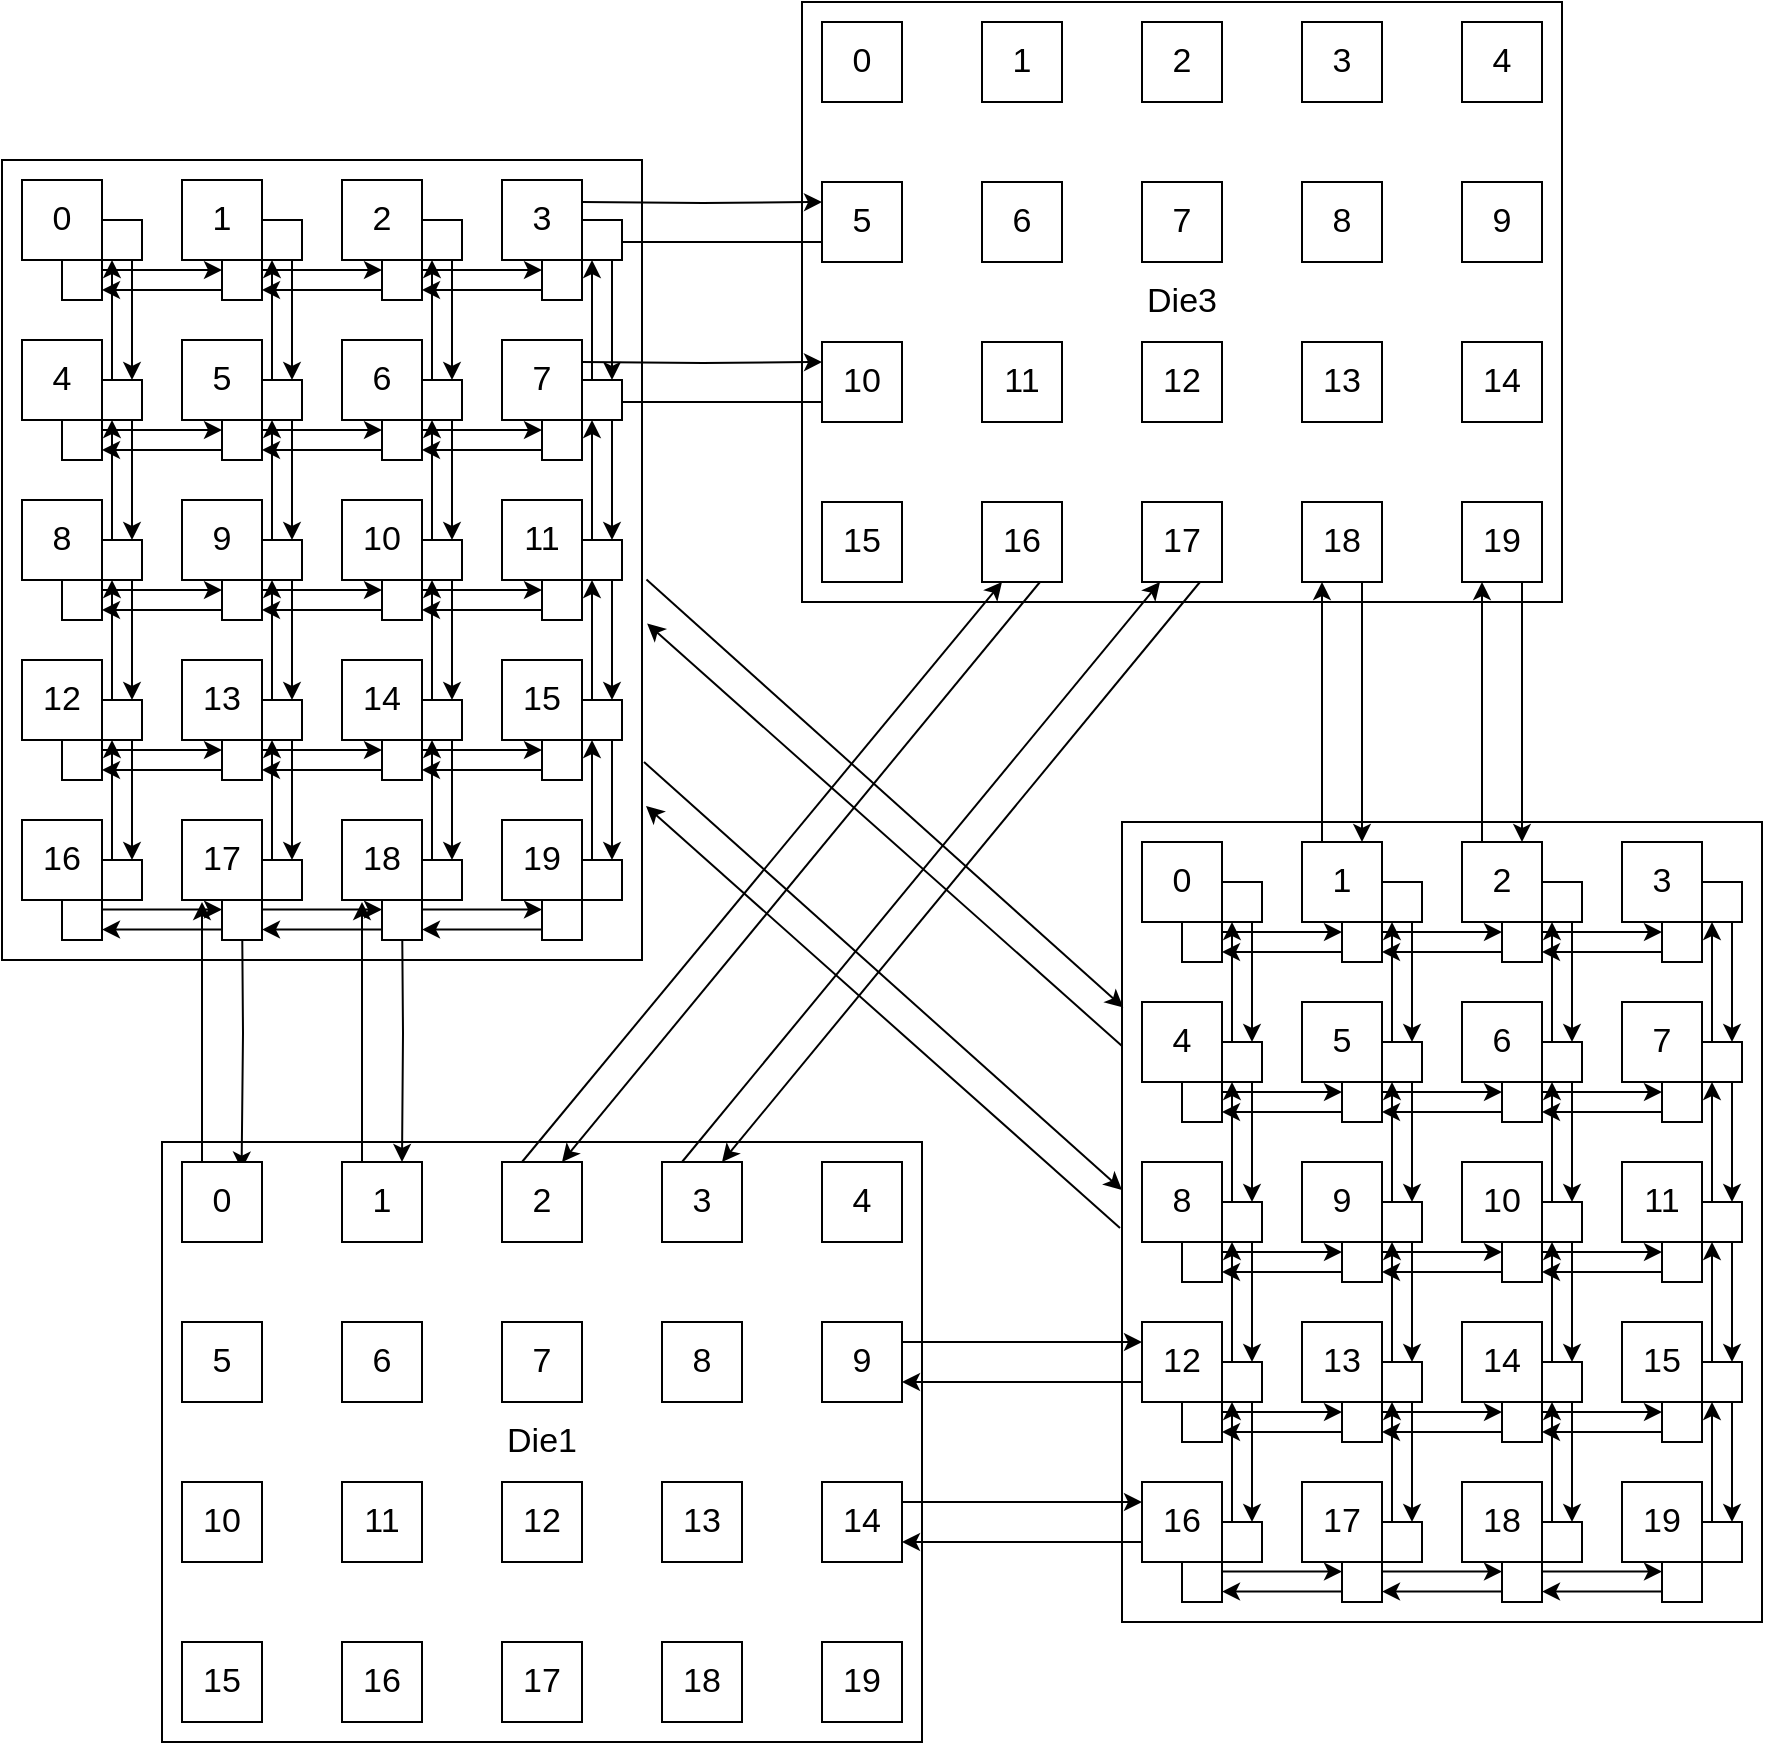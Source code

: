 <mxfile version="27.0.9">
  <diagram name="第 1 页" id="AXvdT4sFR94Y4YyiD8JD">
    <mxGraphModel dx="2381" dy="2083" grid="1" gridSize="10" guides="1" tooltips="1" connect="1" arrows="1" fold="1" page="1" pageScale="1" pageWidth="827" pageHeight="1169" math="0" shadow="0">
      <root>
        <mxCell id="0" />
        <mxCell id="1" parent="0" />
        <mxCell id="YWUKQ5pkmXSbJJqAoxHA-149" style="edgeStyle=orthogonalEdgeStyle;rounded=0;orthogonalLoop=1;jettySize=auto;html=1;exitX=1;exitY=0.25;exitDx=0;exitDy=0;entryX=0;entryY=0.25;entryDx=0;entryDy=0;fontSize=17;" parent="1" source="YWUKQ5pkmXSbJJqAoxHA-67" target="YWUKQ5pkmXSbJJqAoxHA-13" edge="1">
          <mxGeometry relative="1" as="geometry" />
        </mxCell>
        <mxCell id="YWUKQ5pkmXSbJJqAoxHA-150" style="edgeStyle=orthogonalEdgeStyle;rounded=0;orthogonalLoop=1;jettySize=auto;html=1;exitX=0;exitY=0.75;exitDx=0;exitDy=0;entryX=1;entryY=0.75;entryDx=0;entryDy=0;fontSize=17;" parent="1" source="YWUKQ5pkmXSbJJqAoxHA-13" target="YWUKQ5pkmXSbJJqAoxHA-67" edge="1">
          <mxGeometry relative="1" as="geometry" />
        </mxCell>
        <mxCell id="YWUKQ5pkmXSbJJqAoxHA-151" style="edgeStyle=orthogonalEdgeStyle;rounded=0;orthogonalLoop=1;jettySize=auto;html=1;exitX=1;exitY=0.25;exitDx=0;exitDy=0;entryX=0;entryY=0.25;entryDx=0;entryDy=0;fontSize=17;" parent="1" source="YWUKQ5pkmXSbJJqAoxHA-68" target="YWUKQ5pkmXSbJJqAoxHA-34" edge="1">
          <mxGeometry relative="1" as="geometry" />
        </mxCell>
        <mxCell id="YWUKQ5pkmXSbJJqAoxHA-152" style="edgeStyle=orthogonalEdgeStyle;rounded=0;orthogonalLoop=1;jettySize=auto;html=1;exitX=0;exitY=0.75;exitDx=0;exitDy=0;entryX=1;entryY=0.75;entryDx=0;entryDy=0;fontSize=17;" parent="1" source="YWUKQ5pkmXSbJJqAoxHA-34" target="YWUKQ5pkmXSbJJqAoxHA-68" edge="1">
          <mxGeometry relative="1" as="geometry" />
        </mxCell>
        <mxCell id="YWUKQ5pkmXSbJJqAoxHA-153" style="edgeStyle=orthogonalEdgeStyle;rounded=0;orthogonalLoop=1;jettySize=auto;html=1;exitX=0.25;exitY=0;exitDx=0;exitDy=0;entryX=0.25;entryY=1;entryDx=0;entryDy=0;fontSize=17;" parent="1" source="YWUKQ5pkmXSbJJqAoxHA-2" target="YWUKQ5pkmXSbJJqAoxHA-136" edge="1">
          <mxGeometry relative="1" as="geometry" />
        </mxCell>
        <mxCell id="YWUKQ5pkmXSbJJqAoxHA-154" style="edgeStyle=orthogonalEdgeStyle;rounded=0;orthogonalLoop=1;jettySize=auto;html=1;exitX=0.75;exitY=1;exitDx=0;exitDy=0;entryX=0.75;entryY=0;entryDx=0;entryDy=0;fontSize=17;" parent="1" source="YWUKQ5pkmXSbJJqAoxHA-136" target="YWUKQ5pkmXSbJJqAoxHA-2" edge="1">
          <mxGeometry relative="1" as="geometry" />
        </mxCell>
        <mxCell id="YWUKQ5pkmXSbJJqAoxHA-155" style="edgeStyle=orthogonalEdgeStyle;rounded=0;orthogonalLoop=1;jettySize=auto;html=1;exitX=0.25;exitY=0;exitDx=0;exitDy=0;entryX=0.25;entryY=1;entryDx=0;entryDy=0;fontSize=17;" parent="1" source="YWUKQ5pkmXSbJJqAoxHA-3" target="YWUKQ5pkmXSbJJqAoxHA-140" edge="1">
          <mxGeometry relative="1" as="geometry" />
        </mxCell>
        <mxCell id="YWUKQ5pkmXSbJJqAoxHA-156" style="edgeStyle=orthogonalEdgeStyle;rounded=0;orthogonalLoop=1;jettySize=auto;html=1;exitX=0.75;exitY=1;exitDx=0;exitDy=0;entryX=0.75;entryY=0;entryDx=0;entryDy=0;fontSize=17;" parent="1" source="YWUKQ5pkmXSbJJqAoxHA-140" target="YWUKQ5pkmXSbJJqAoxHA-3" edge="1">
          <mxGeometry relative="1" as="geometry" />
        </mxCell>
        <mxCell id="YWUKQ5pkmXSbJJqAoxHA-157" style="edgeStyle=orthogonalEdgeStyle;rounded=0;orthogonalLoop=1;jettySize=auto;html=1;exitX=0.25;exitY=0;exitDx=0;exitDy=0;entryX=0.25;entryY=1;entryDx=0;entryDy=0;fontSize=17;" parent="1" source="YWUKQ5pkmXSbJJqAoxHA-44" edge="1">
          <mxGeometry relative="1" as="geometry">
            <mxPoint x="-320.0" y="10" as="targetPoint" />
          </mxGeometry>
        </mxCell>
        <mxCell id="YWUKQ5pkmXSbJJqAoxHA-158" style="edgeStyle=orthogonalEdgeStyle;rounded=0;orthogonalLoop=1;jettySize=auto;html=1;exitX=0.75;exitY=1;exitDx=0;exitDy=0;entryX=0.745;entryY=0.095;entryDx=0;entryDy=0;entryPerimeter=0;fontSize=17;" parent="1" target="YWUKQ5pkmXSbJJqAoxHA-44" edge="1">
          <mxGeometry relative="1" as="geometry">
            <mxPoint x="-300.0" y="10" as="sourcePoint" />
          </mxGeometry>
        </mxCell>
        <mxCell id="YWUKQ5pkmXSbJJqAoxHA-159" style="edgeStyle=orthogonalEdgeStyle;rounded=0;orthogonalLoop=1;jettySize=auto;html=1;exitX=0.25;exitY=0;exitDx=0;exitDy=0;entryX=0.25;entryY=1;entryDx=0;entryDy=0;fontSize=17;" parent="1" source="YWUKQ5pkmXSbJJqAoxHA-45" edge="1">
          <mxGeometry relative="1" as="geometry">
            <mxPoint x="-240.0" y="10" as="targetPoint" />
          </mxGeometry>
        </mxCell>
        <mxCell id="YWUKQ5pkmXSbJJqAoxHA-160" style="edgeStyle=orthogonalEdgeStyle;rounded=0;orthogonalLoop=1;jettySize=auto;html=1;exitX=0.75;exitY=1;exitDx=0;exitDy=0;entryX=0.75;entryY=0;entryDx=0;entryDy=0;fontSize=17;" parent="1" target="YWUKQ5pkmXSbJJqAoxHA-45" edge="1">
          <mxGeometry relative="1" as="geometry">
            <mxPoint x="-220.0" y="10" as="sourcePoint" />
          </mxGeometry>
        </mxCell>
        <mxCell id="YWUKQ5pkmXSbJJqAoxHA-161" style="edgeStyle=orthogonalEdgeStyle;rounded=0;orthogonalLoop=1;jettySize=auto;html=1;exitX=1;exitY=0.25;exitDx=0;exitDy=0;entryX=0;entryY=0.25;entryDx=0;entryDy=0;fontSize=17;" parent="1" target="YWUKQ5pkmXSbJJqAoxHA-125" edge="1">
          <mxGeometry relative="1" as="geometry">
            <mxPoint x="-130.0" y="-340" as="sourcePoint" />
          </mxGeometry>
        </mxCell>
        <mxCell id="YWUKQ5pkmXSbJJqAoxHA-162" style="edgeStyle=orthogonalEdgeStyle;rounded=0;orthogonalLoop=1;jettySize=auto;html=1;exitX=0;exitY=0.75;exitDx=0;exitDy=0;entryX=1;entryY=0.75;entryDx=0;entryDy=0;fontSize=17;" parent="1" source="YWUKQ5pkmXSbJJqAoxHA-125" edge="1">
          <mxGeometry relative="1" as="geometry">
            <mxPoint x="-130.0" y="-320" as="targetPoint" />
          </mxGeometry>
        </mxCell>
        <mxCell id="YWUKQ5pkmXSbJJqAoxHA-163" style="edgeStyle=orthogonalEdgeStyle;rounded=0;orthogonalLoop=1;jettySize=auto;html=1;exitX=1;exitY=0.25;exitDx=0;exitDy=0;entryX=0;entryY=0.25;entryDx=0;entryDy=0;fontSize=17;" parent="1" target="YWUKQ5pkmXSbJJqAoxHA-129" edge="1">
          <mxGeometry relative="1" as="geometry">
            <mxPoint x="-130.0" y="-260" as="sourcePoint" />
          </mxGeometry>
        </mxCell>
        <mxCell id="YWUKQ5pkmXSbJJqAoxHA-164" style="edgeStyle=orthogonalEdgeStyle;rounded=0;orthogonalLoop=1;jettySize=auto;html=1;exitX=0;exitY=0.75;exitDx=0;exitDy=0;entryX=1;entryY=0.75;entryDx=0;entryDy=0;fontSize=17;" parent="1" source="YWUKQ5pkmXSbJJqAoxHA-129" edge="1">
          <mxGeometry relative="1" as="geometry">
            <mxPoint x="-130.0" y="-240" as="targetPoint" />
          </mxGeometry>
        </mxCell>
        <mxCell id="YWUKQ5pkmXSbJJqAoxHA-168" value="" style="endArrow=classic;html=1;rounded=0;exitX=0;exitY=0.28;exitDx=0;exitDy=0;entryX=1.008;entryY=0.577;entryDx=0;entryDy=0;fontSize=17;entryPerimeter=0;exitPerimeter=0;" parent="1" source="YWUKQ5pkmXSbJJqAoxHA-40" edge="1">
          <mxGeometry width="50" height="50" relative="1" as="geometry">
            <mxPoint x="-180" y="80" as="sourcePoint" />
            <mxPoint x="-97.44" y="-129.2" as="targetPoint" />
          </mxGeometry>
        </mxCell>
        <mxCell id="YWUKQ5pkmXSbJJqAoxHA-171" value="" style="endArrow=classic;html=1;rounded=0;exitX=1.007;exitY=0.522;exitDx=0;exitDy=0;entryX=0.002;entryY=0.232;entryDx=0;entryDy=0;fontSize=17;exitPerimeter=0;entryPerimeter=0;" parent="1" edge="1" target="YWUKQ5pkmXSbJJqAoxHA-40">
          <mxGeometry width="50" height="50" relative="1" as="geometry">
            <mxPoint x="-97.76" y="-151.2" as="sourcePoint" />
            <mxPoint x="150" y="70" as="targetPoint" />
          </mxGeometry>
        </mxCell>
        <mxCell id="YWUKQ5pkmXSbJJqAoxHA-178" value="" style="endArrow=classic;html=1;rounded=0;exitX=0.25;exitY=0;exitDx=0;exitDy=0;entryX=0.25;entryY=1;entryDx=0;entryDy=0;fontSize=17;" parent="1" source="YWUKQ5pkmXSbJJqAoxHA-46" target="YWUKQ5pkmXSbJJqAoxHA-134" edge="1">
          <mxGeometry width="50" height="50" relative="1" as="geometry">
            <mxPoint x="160" y="10" as="sourcePoint" />
            <mxPoint x="440" y="260" as="targetPoint" />
          </mxGeometry>
        </mxCell>
        <mxCell id="YWUKQ5pkmXSbJJqAoxHA-179" value="" style="endArrow=classic;html=1;rounded=0;exitX=0.25;exitY=0;exitDx=0;exitDy=0;entryX=0.25;entryY=1;entryDx=0;entryDy=0;fontSize=17;" parent="1" edge="1">
          <mxGeometry width="50" height="50" relative="1" as="geometry">
            <mxPoint x="99" y="-150" as="sourcePoint" />
            <mxPoint x="-140" y="140" as="targetPoint" />
          </mxGeometry>
        </mxCell>
        <mxCell id="YWUKQ5pkmXSbJJqAoxHA-206" value="" style="endArrow=classic;html=1;rounded=0;exitX=0.25;exitY=0;exitDx=0;exitDy=0;entryX=0.25;entryY=1;entryDx=0;entryDy=0;fontSize=17;" parent="1" edge="1">
          <mxGeometry width="50" height="50" relative="1" as="geometry">
            <mxPoint x="-80" y="140" as="sourcePoint" />
            <mxPoint x="159" y="-150" as="targetPoint" />
          </mxGeometry>
        </mxCell>
        <mxCell id="YWUKQ5pkmXSbJJqAoxHA-207" value="" style="endArrow=classic;html=1;rounded=0;exitX=0.25;exitY=0;exitDx=0;exitDy=0;entryX=0.25;entryY=1;entryDx=0;entryDy=0;fontSize=17;" parent="1" edge="1">
          <mxGeometry width="50" height="50" relative="1" as="geometry">
            <mxPoint x="179" y="-150" as="sourcePoint" />
            <mxPoint x="-60" y="140" as="targetPoint" />
          </mxGeometry>
        </mxCell>
        <mxCell id="YWUKQ5pkmXSbJJqAoxHA-34" value="16" style="whiteSpace=wrap;html=1;aspect=fixed;fontSize=17;container=0;" parent="1" vertex="1">
          <mxGeometry x="150" y="300" width="40" height="40" as="geometry" />
        </mxCell>
        <mxCell id="YWUKQ5pkmXSbJJqAoxHA-35" value="17" style="whiteSpace=wrap;html=1;aspect=fixed;fontSize=17;container=0;" parent="1" vertex="1">
          <mxGeometry x="230" y="300" width="40" height="40" as="geometry" />
        </mxCell>
        <mxCell id="YWUKQ5pkmXSbJJqAoxHA-36" value="18" style="whiteSpace=wrap;html=1;aspect=fixed;fontSize=17;container=0;" parent="1" vertex="1">
          <mxGeometry x="310" y="300" width="40" height="40" as="geometry" />
        </mxCell>
        <mxCell id="YWUKQ5pkmXSbJJqAoxHA-37" value="19" style="whiteSpace=wrap;html=1;aspect=fixed;fontSize=17;container=0;" parent="1" vertex="1">
          <mxGeometry x="390" y="300" width="40" height="40" as="geometry" />
        </mxCell>
        <mxCell id="YWUKQ5pkmXSbJJqAoxHA-40" value="" style="rounded=0;whiteSpace=wrap;html=1;fillColor=none;fontSize=17;container=0;" parent="1" vertex="1">
          <mxGeometry x="140" y="-30" width="320" height="400" as="geometry" />
        </mxCell>
        <mxCell id="YWUKQ5pkmXSbJJqAoxHA-1" value="0" style="whiteSpace=wrap;html=1;aspect=fixed;fontSize=17;container=0;" parent="1" vertex="1">
          <mxGeometry x="150" y="-20" width="40" height="40" as="geometry" />
        </mxCell>
        <mxCell id="YWUKQ5pkmXSbJJqAoxHA-2" value="1" style="whiteSpace=wrap;html=1;aspect=fixed;fontSize=17;container=0;" parent="1" vertex="1">
          <mxGeometry x="230" y="-20" width="40" height="40" as="geometry" />
        </mxCell>
        <mxCell id="YWUKQ5pkmXSbJJqAoxHA-3" value="2" style="whiteSpace=wrap;html=1;aspect=fixed;fontSize=17;container=0;" parent="1" vertex="1">
          <mxGeometry x="310" y="-20" width="40" height="40" as="geometry" />
        </mxCell>
        <mxCell id="YWUKQ5pkmXSbJJqAoxHA-4" value="3" style="whiteSpace=wrap;html=1;aspect=fixed;fontSize=17;container=0;" parent="1" vertex="1">
          <mxGeometry x="390" y="-20" width="40" height="40" as="geometry" />
        </mxCell>
        <mxCell id="YWUKQ5pkmXSbJJqAoxHA-5" value="4" style="whiteSpace=wrap;html=1;aspect=fixed;fontSize=17;container=0;" parent="1" vertex="1">
          <mxGeometry x="150" y="60" width="40" height="40" as="geometry" />
        </mxCell>
        <mxCell id="YWUKQ5pkmXSbJJqAoxHA-6" value="5" style="whiteSpace=wrap;html=1;aspect=fixed;fontSize=17;container=0;" parent="1" vertex="1">
          <mxGeometry x="230" y="60" width="40" height="40" as="geometry" />
        </mxCell>
        <mxCell id="YWUKQ5pkmXSbJJqAoxHA-7" value="6" style="whiteSpace=wrap;html=1;aspect=fixed;fontSize=17;container=0;" parent="1" vertex="1">
          <mxGeometry x="310" y="60" width="40" height="40" as="geometry" />
        </mxCell>
        <mxCell id="YWUKQ5pkmXSbJJqAoxHA-8" value="7" style="whiteSpace=wrap;html=1;aspect=fixed;fontSize=17;container=0;" parent="1" vertex="1">
          <mxGeometry x="390" y="60" width="40" height="40" as="geometry" />
        </mxCell>
        <mxCell id="YWUKQ5pkmXSbJJqAoxHA-9" value="8" style="whiteSpace=wrap;html=1;aspect=fixed;fontSize=17;container=0;" parent="1" vertex="1">
          <mxGeometry x="150" y="140" width="40" height="40" as="geometry" />
        </mxCell>
        <mxCell id="YWUKQ5pkmXSbJJqAoxHA-10" value="9" style="whiteSpace=wrap;html=1;aspect=fixed;fontSize=17;container=0;" parent="1" vertex="1">
          <mxGeometry x="230" y="140" width="40" height="40" as="geometry" />
        </mxCell>
        <mxCell id="YWUKQ5pkmXSbJJqAoxHA-11" value="10" style="whiteSpace=wrap;html=1;aspect=fixed;fontSize=17;container=0;" parent="1" vertex="1">
          <mxGeometry x="310" y="140" width="40" height="40" as="geometry" />
        </mxCell>
        <mxCell id="YWUKQ5pkmXSbJJqAoxHA-12" value="11" style="whiteSpace=wrap;html=1;aspect=fixed;fontSize=17;container=0;" parent="1" vertex="1">
          <mxGeometry x="390" y="140" width="40" height="40" as="geometry" />
        </mxCell>
        <mxCell id="YWUKQ5pkmXSbJJqAoxHA-13" value="12" style="whiteSpace=wrap;html=1;aspect=fixed;fontSize=17;container=0;" parent="1" vertex="1">
          <mxGeometry x="150" y="220" width="40" height="40" as="geometry" />
        </mxCell>
        <mxCell id="YWUKQ5pkmXSbJJqAoxHA-14" value="13" style="whiteSpace=wrap;html=1;aspect=fixed;fontSize=17;container=0;" parent="1" vertex="1">
          <mxGeometry x="230" y="220" width="40" height="40" as="geometry" />
        </mxCell>
        <mxCell id="YWUKQ5pkmXSbJJqAoxHA-15" value="14" style="whiteSpace=wrap;html=1;aspect=fixed;fontSize=17;container=0;" parent="1" vertex="1">
          <mxGeometry x="310" y="220" width="40" height="40" as="geometry" />
        </mxCell>
        <mxCell id="YWUKQ5pkmXSbJJqAoxHA-16" value="15" style="whiteSpace=wrap;html=1;aspect=fixed;fontSize=17;container=0;" parent="1" vertex="1">
          <mxGeometry x="390" y="220" width="40" height="40" as="geometry" />
        </mxCell>
        <mxCell id="dd5TmF9w7DW6roCzFlCA-45" style="edgeStyle=orthogonalEdgeStyle;rounded=0;orthogonalLoop=1;jettySize=auto;html=1;exitX=0.75;exitY=1;exitDx=0;exitDy=0;entryX=0.75;entryY=0;entryDx=0;entryDy=0;" edge="1" parent="1" source="dd5TmF9w7DW6roCzFlCA-1" target="dd5TmF9w7DW6roCzFlCA-9">
          <mxGeometry relative="1" as="geometry" />
        </mxCell>
        <mxCell id="dd5TmF9w7DW6roCzFlCA-1" value="" style="rounded=0;whiteSpace=wrap;html=1;container=0;" vertex="1" parent="1">
          <mxGeometry x="190" width="20" height="20" as="geometry" />
        </mxCell>
        <mxCell id="dd5TmF9w7DW6roCzFlCA-41" style="edgeStyle=orthogonalEdgeStyle;rounded=0;orthogonalLoop=1;jettySize=auto;html=1;exitX=1;exitY=0.25;exitDx=0;exitDy=0;entryX=0;entryY=0.25;entryDx=0;entryDy=0;" edge="1" parent="1" source="dd5TmF9w7DW6roCzFlCA-2" target="dd5TmF9w7DW6roCzFlCA-3">
          <mxGeometry relative="1" as="geometry" />
        </mxCell>
        <mxCell id="dd5TmF9w7DW6roCzFlCA-2" value="" style="rounded=0;whiteSpace=wrap;html=1;container=0;" vertex="1" parent="1">
          <mxGeometry x="170" y="20" width="20" height="20" as="geometry" />
        </mxCell>
        <mxCell id="dd5TmF9w7DW6roCzFlCA-42" style="edgeStyle=orthogonalEdgeStyle;rounded=0;orthogonalLoop=1;jettySize=auto;html=1;exitX=0;exitY=0.75;exitDx=0;exitDy=0;entryX=1;entryY=0.75;entryDx=0;entryDy=0;" edge="1" parent="1" source="dd5TmF9w7DW6roCzFlCA-3" target="dd5TmF9w7DW6roCzFlCA-2">
          <mxGeometry relative="1" as="geometry" />
        </mxCell>
        <mxCell id="dd5TmF9w7DW6roCzFlCA-3" value="" style="rounded=0;whiteSpace=wrap;html=1;container=0;" vertex="1" parent="1">
          <mxGeometry x="250" y="20" width="20" height="20" as="geometry" />
        </mxCell>
        <mxCell id="dd5TmF9w7DW6roCzFlCA-4" value="" style="rounded=0;whiteSpace=wrap;html=1;container=0;" vertex="1" parent="1">
          <mxGeometry x="270" width="20" height="20" as="geometry" />
        </mxCell>
        <mxCell id="YWUKQ5pkmXSbJJqAoxHA-120" value="Die3" style="rounded=0;whiteSpace=wrap;html=1;container=0;fillColor=none;fontSize=17;" parent="1" vertex="1">
          <mxGeometry x="-20" y="-440" width="380" height="300" as="geometry" />
        </mxCell>
        <mxCell id="YWUKQ5pkmXSbJJqAoxHA-121" value="0" style="whiteSpace=wrap;html=1;aspect=fixed;container=0;fontSize=17;" parent="1" vertex="1">
          <mxGeometry x="-10" y="-430" width="40" height="40" as="geometry" />
        </mxCell>
        <mxCell id="YWUKQ5pkmXSbJJqAoxHA-122" value="1" style="whiteSpace=wrap;html=1;aspect=fixed;container=0;fontSize=17;" parent="1" vertex="1">
          <mxGeometry x="70" y="-430" width="40" height="40" as="geometry" />
        </mxCell>
        <mxCell id="YWUKQ5pkmXSbJJqAoxHA-123" value="2" style="whiteSpace=wrap;html=1;aspect=fixed;container=0;fontSize=17;" parent="1" vertex="1">
          <mxGeometry x="150" y="-430" width="40" height="40" as="geometry" />
        </mxCell>
        <mxCell id="YWUKQ5pkmXSbJJqAoxHA-124" value="3" style="whiteSpace=wrap;html=1;aspect=fixed;container=0;fontSize=17;" parent="1" vertex="1">
          <mxGeometry x="230" y="-430" width="40" height="40" as="geometry" />
        </mxCell>
        <mxCell id="YWUKQ5pkmXSbJJqAoxHA-125" value="5" style="whiteSpace=wrap;html=1;aspect=fixed;container=0;fontSize=17;" parent="1" vertex="1">
          <mxGeometry x="-10" y="-350" width="40" height="40" as="geometry" />
        </mxCell>
        <mxCell id="YWUKQ5pkmXSbJJqAoxHA-126" value="6" style="whiteSpace=wrap;html=1;aspect=fixed;container=0;fontSize=17;" parent="1" vertex="1">
          <mxGeometry x="70" y="-350" width="40" height="40" as="geometry" />
        </mxCell>
        <mxCell id="YWUKQ5pkmXSbJJqAoxHA-127" value="7" style="whiteSpace=wrap;html=1;aspect=fixed;container=0;fontSize=17;" parent="1" vertex="1">
          <mxGeometry x="150" y="-350" width="40" height="40" as="geometry" />
        </mxCell>
        <mxCell id="YWUKQ5pkmXSbJJqAoxHA-128" value="8" style="whiteSpace=wrap;html=1;aspect=fixed;container=0;fontSize=17;" parent="1" vertex="1">
          <mxGeometry x="230" y="-350" width="40" height="40" as="geometry" />
        </mxCell>
        <mxCell id="YWUKQ5pkmXSbJJqAoxHA-129" value="10" style="whiteSpace=wrap;html=1;aspect=fixed;container=0;fontSize=17;" parent="1" vertex="1">
          <mxGeometry x="-10" y="-270" width="40" height="40" as="geometry" />
        </mxCell>
        <mxCell id="YWUKQ5pkmXSbJJqAoxHA-130" value="11" style="whiteSpace=wrap;html=1;aspect=fixed;container=0;fontSize=17;" parent="1" vertex="1">
          <mxGeometry x="70" y="-270" width="40" height="40" as="geometry" />
        </mxCell>
        <mxCell id="YWUKQ5pkmXSbJJqAoxHA-131" value="12" style="whiteSpace=wrap;html=1;aspect=fixed;container=0;fontSize=17;" parent="1" vertex="1">
          <mxGeometry x="150" y="-270" width="40" height="40" as="geometry" />
        </mxCell>
        <mxCell id="YWUKQ5pkmXSbJJqAoxHA-132" value="13" style="whiteSpace=wrap;html=1;aspect=fixed;container=0;fontSize=17;" parent="1" vertex="1">
          <mxGeometry x="230" y="-270" width="40" height="40" as="geometry" />
        </mxCell>
        <mxCell id="YWUKQ5pkmXSbJJqAoxHA-133" value="15" style="whiteSpace=wrap;html=1;aspect=fixed;container=0;fontSize=17;" parent="1" vertex="1">
          <mxGeometry x="-10" y="-190" width="40" height="40" as="geometry" />
        </mxCell>
        <mxCell id="YWUKQ5pkmXSbJJqAoxHA-134" value="16" style="whiteSpace=wrap;html=1;aspect=fixed;container=0;fontSize=17;" parent="1" vertex="1">
          <mxGeometry x="70" y="-190" width="40" height="40" as="geometry" />
        </mxCell>
        <mxCell id="YWUKQ5pkmXSbJJqAoxHA-135" value="17" style="whiteSpace=wrap;html=1;aspect=fixed;container=0;fontSize=17;" parent="1" vertex="1">
          <mxGeometry x="150" y="-190" width="40" height="40" as="geometry" />
        </mxCell>
        <mxCell id="YWUKQ5pkmXSbJJqAoxHA-136" value="18" style="whiteSpace=wrap;html=1;aspect=fixed;container=0;fontSize=17;" parent="1" vertex="1">
          <mxGeometry x="230" y="-190" width="40" height="40" as="geometry" />
        </mxCell>
        <mxCell id="YWUKQ5pkmXSbJJqAoxHA-137" value="4" style="whiteSpace=wrap;html=1;aspect=fixed;container=0;fontSize=17;" parent="1" vertex="1">
          <mxGeometry x="310" y="-430" width="40" height="40" as="geometry" />
        </mxCell>
        <mxCell id="YWUKQ5pkmXSbJJqAoxHA-138" value="9" style="whiteSpace=wrap;html=1;aspect=fixed;container=0;fontSize=17;" parent="1" vertex="1">
          <mxGeometry x="310" y="-350" width="40" height="40" as="geometry" />
        </mxCell>
        <mxCell id="YWUKQ5pkmXSbJJqAoxHA-139" value="14" style="whiteSpace=wrap;html=1;aspect=fixed;container=0;fontSize=17;" parent="1" vertex="1">
          <mxGeometry x="310" y="-270" width="40" height="40" as="geometry" />
        </mxCell>
        <mxCell id="YWUKQ5pkmXSbJJqAoxHA-140" value="19" style="whiteSpace=wrap;html=1;aspect=fixed;container=0;fontSize=17;" parent="1" vertex="1">
          <mxGeometry x="310" y="-190" width="40" height="40" as="geometry" />
        </mxCell>
        <mxCell id="YWUKQ5pkmXSbJJqAoxHA-43" value="Die1" style="rounded=0;whiteSpace=wrap;html=1;container=0;fillColor=none;fontSize=17;" parent="1" vertex="1">
          <mxGeometry x="-340" y="130" width="380" height="300" as="geometry" />
        </mxCell>
        <mxCell id="YWUKQ5pkmXSbJJqAoxHA-44" value="0" style="whiteSpace=wrap;html=1;aspect=fixed;container=0;fontSize=17;" parent="1" vertex="1">
          <mxGeometry x="-330" y="140" width="40" height="40" as="geometry" />
        </mxCell>
        <mxCell id="YWUKQ5pkmXSbJJqAoxHA-45" value="1" style="whiteSpace=wrap;html=1;aspect=fixed;container=0;fontSize=17;" parent="1" vertex="1">
          <mxGeometry x="-250" y="140" width="40" height="40" as="geometry" />
        </mxCell>
        <mxCell id="YWUKQ5pkmXSbJJqAoxHA-46" value="2" style="whiteSpace=wrap;html=1;aspect=fixed;container=0;fontSize=17;" parent="1" vertex="1">
          <mxGeometry x="-170" y="140" width="40" height="40" as="geometry" />
        </mxCell>
        <mxCell id="YWUKQ5pkmXSbJJqAoxHA-47" value="3" style="whiteSpace=wrap;html=1;aspect=fixed;container=0;fontSize=17;" parent="1" vertex="1">
          <mxGeometry x="-90" y="140" width="40" height="40" as="geometry" />
        </mxCell>
        <mxCell id="YWUKQ5pkmXSbJJqAoxHA-48" value="5" style="whiteSpace=wrap;html=1;aspect=fixed;container=0;fontSize=17;" parent="1" vertex="1">
          <mxGeometry x="-330" y="220" width="40" height="40" as="geometry" />
        </mxCell>
        <mxCell id="YWUKQ5pkmXSbJJqAoxHA-49" value="6" style="whiteSpace=wrap;html=1;aspect=fixed;container=0;fontSize=17;" parent="1" vertex="1">
          <mxGeometry x="-250" y="220" width="40" height="40" as="geometry" />
        </mxCell>
        <mxCell id="YWUKQ5pkmXSbJJqAoxHA-50" value="7" style="whiteSpace=wrap;html=1;aspect=fixed;container=0;fontSize=17;" parent="1" vertex="1">
          <mxGeometry x="-170" y="220" width="40" height="40" as="geometry" />
        </mxCell>
        <mxCell id="YWUKQ5pkmXSbJJqAoxHA-51" value="8" style="whiteSpace=wrap;html=1;aspect=fixed;container=0;fontSize=17;" parent="1" vertex="1">
          <mxGeometry x="-90" y="220" width="40" height="40" as="geometry" />
        </mxCell>
        <mxCell id="YWUKQ5pkmXSbJJqAoxHA-52" value="10" style="whiteSpace=wrap;html=1;aspect=fixed;container=0;fontSize=17;" parent="1" vertex="1">
          <mxGeometry x="-330" y="300" width="40" height="40" as="geometry" />
        </mxCell>
        <mxCell id="YWUKQ5pkmXSbJJqAoxHA-53" value="11" style="whiteSpace=wrap;html=1;aspect=fixed;container=0;fontSize=17;" parent="1" vertex="1">
          <mxGeometry x="-250" y="300" width="40" height="40" as="geometry" />
        </mxCell>
        <mxCell id="YWUKQ5pkmXSbJJqAoxHA-54" value="12" style="whiteSpace=wrap;html=1;aspect=fixed;container=0;fontSize=17;" parent="1" vertex="1">
          <mxGeometry x="-170" y="300" width="40" height="40" as="geometry" />
        </mxCell>
        <mxCell id="YWUKQ5pkmXSbJJqAoxHA-55" value="13" style="whiteSpace=wrap;html=1;aspect=fixed;container=0;fontSize=17;" parent="1" vertex="1">
          <mxGeometry x="-90" y="300" width="40" height="40" as="geometry" />
        </mxCell>
        <mxCell id="YWUKQ5pkmXSbJJqAoxHA-56" value="15" style="whiteSpace=wrap;html=1;aspect=fixed;container=0;fontSize=17;" parent="1" vertex="1">
          <mxGeometry x="-330" y="380" width="40" height="40" as="geometry" />
        </mxCell>
        <mxCell id="YWUKQ5pkmXSbJJqAoxHA-57" value="16" style="whiteSpace=wrap;html=1;aspect=fixed;container=0;fontSize=17;" parent="1" vertex="1">
          <mxGeometry x="-250" y="380" width="40" height="40" as="geometry" />
        </mxCell>
        <mxCell id="YWUKQ5pkmXSbJJqAoxHA-58" value="17" style="whiteSpace=wrap;html=1;aspect=fixed;container=0;fontSize=17;" parent="1" vertex="1">
          <mxGeometry x="-170" y="380" width="40" height="40" as="geometry" />
        </mxCell>
        <mxCell id="YWUKQ5pkmXSbJJqAoxHA-59" value="18" style="whiteSpace=wrap;html=1;aspect=fixed;container=0;fontSize=17;" parent="1" vertex="1">
          <mxGeometry x="-90" y="380" width="40" height="40" as="geometry" />
        </mxCell>
        <mxCell id="YWUKQ5pkmXSbJJqAoxHA-66" value="4" style="whiteSpace=wrap;html=1;aspect=fixed;container=0;fontSize=17;" parent="1" vertex="1">
          <mxGeometry x="-10" y="140" width="40" height="40" as="geometry" />
        </mxCell>
        <mxCell id="YWUKQ5pkmXSbJJqAoxHA-67" value="9" style="whiteSpace=wrap;html=1;aspect=fixed;container=0;fontSize=17;" parent="1" vertex="1">
          <mxGeometry x="-10" y="220" width="40" height="40" as="geometry" />
        </mxCell>
        <mxCell id="YWUKQ5pkmXSbJJqAoxHA-68" value="14" style="whiteSpace=wrap;html=1;aspect=fixed;container=0;fontSize=17;" parent="1" vertex="1">
          <mxGeometry x="-10" y="300" width="40" height="40" as="geometry" />
        </mxCell>
        <mxCell id="YWUKQ5pkmXSbJJqAoxHA-69" value="19" style="whiteSpace=wrap;html=1;aspect=fixed;container=0;fontSize=17;" parent="1" vertex="1">
          <mxGeometry x="-10" y="380" width="40" height="40" as="geometry" />
        </mxCell>
        <mxCell id="dd5TmF9w7DW6roCzFlCA-5" value="" style="rounded=0;whiteSpace=wrap;html=1;container=0;" vertex="1" parent="1">
          <mxGeometry x="350" width="20" height="20" as="geometry" />
        </mxCell>
        <mxCell id="dd5TmF9w7DW6roCzFlCA-6" value="" style="rounded=0;whiteSpace=wrap;html=1;container=0;" vertex="1" parent="1">
          <mxGeometry x="330" y="20" width="20" height="20" as="geometry" />
        </mxCell>
        <mxCell id="dd5TmF9w7DW6roCzFlCA-7" value="" style="rounded=0;whiteSpace=wrap;html=1;container=0;" vertex="1" parent="1">
          <mxGeometry x="410" y="20" width="20" height="20" as="geometry" />
        </mxCell>
        <mxCell id="dd5TmF9w7DW6roCzFlCA-8" value="" style="rounded=0;whiteSpace=wrap;html=1;container=0;" vertex="1" parent="1">
          <mxGeometry x="430" width="20" height="20" as="geometry" />
        </mxCell>
        <mxCell id="dd5TmF9w7DW6roCzFlCA-44" style="edgeStyle=orthogonalEdgeStyle;rounded=0;orthogonalLoop=1;jettySize=auto;html=1;exitX=0.25;exitY=0;exitDx=0;exitDy=0;entryX=0.25;entryY=1;entryDx=0;entryDy=0;" edge="1" parent="1" source="dd5TmF9w7DW6roCzFlCA-9" target="dd5TmF9w7DW6roCzFlCA-1">
          <mxGeometry relative="1" as="geometry" />
        </mxCell>
        <mxCell id="dd5TmF9w7DW6roCzFlCA-9" value="" style="rounded=0;whiteSpace=wrap;html=1;container=0;" vertex="1" parent="1">
          <mxGeometry x="190" y="80" width="20" height="20" as="geometry" />
        </mxCell>
        <mxCell id="dd5TmF9w7DW6roCzFlCA-10" value="" style="rounded=0;whiteSpace=wrap;html=1;container=0;" vertex="1" parent="1">
          <mxGeometry x="270" y="80" width="20" height="20" as="geometry" />
        </mxCell>
        <mxCell id="dd5TmF9w7DW6roCzFlCA-11" value="" style="rounded=0;whiteSpace=wrap;html=1;container=0;" vertex="1" parent="1">
          <mxGeometry x="250" y="100" width="20" height="20" as="geometry" />
        </mxCell>
        <mxCell id="dd5TmF9w7DW6roCzFlCA-12" value="" style="rounded=0;whiteSpace=wrap;html=1;container=0;" vertex="1" parent="1">
          <mxGeometry x="170" y="100" width="20" height="20" as="geometry" />
        </mxCell>
        <mxCell id="dd5TmF9w7DW6roCzFlCA-13" value="" style="rounded=0;whiteSpace=wrap;html=1;container=0;" vertex="1" parent="1">
          <mxGeometry x="350" y="80" width="20" height="20" as="geometry" />
        </mxCell>
        <mxCell id="dd5TmF9w7DW6roCzFlCA-14" value="" style="rounded=0;whiteSpace=wrap;html=1;container=0;" vertex="1" parent="1">
          <mxGeometry x="410" y="100" width="20" height="20" as="geometry" />
        </mxCell>
        <mxCell id="dd5TmF9w7DW6roCzFlCA-15" value="" style="rounded=0;whiteSpace=wrap;html=1;container=0;" vertex="1" parent="1">
          <mxGeometry x="430" y="80" width="20" height="20" as="geometry" />
        </mxCell>
        <mxCell id="dd5TmF9w7DW6roCzFlCA-16" value="" style="rounded=0;whiteSpace=wrap;html=1;container=0;" vertex="1" parent="1">
          <mxGeometry x="330" y="100" width="20" height="20" as="geometry" />
        </mxCell>
        <mxCell id="dd5TmF9w7DW6roCzFlCA-17" value="" style="rounded=0;whiteSpace=wrap;html=1;container=0;" vertex="1" parent="1">
          <mxGeometry x="190" y="160" width="20" height="20" as="geometry" />
        </mxCell>
        <mxCell id="dd5TmF9w7DW6roCzFlCA-18" value="" style="rounded=0;whiteSpace=wrap;html=1;container=0;" vertex="1" parent="1">
          <mxGeometry x="270" y="160" width="20" height="20" as="geometry" />
        </mxCell>
        <mxCell id="dd5TmF9w7DW6roCzFlCA-19" value="" style="rounded=0;whiteSpace=wrap;html=1;container=0;" vertex="1" parent="1">
          <mxGeometry x="250" y="180" width="20" height="20" as="geometry" />
        </mxCell>
        <mxCell id="dd5TmF9w7DW6roCzFlCA-20" value="" style="rounded=0;whiteSpace=wrap;html=1;container=0;" vertex="1" parent="1">
          <mxGeometry x="170" y="180" width="20" height="20" as="geometry" />
        </mxCell>
        <mxCell id="dd5TmF9w7DW6roCzFlCA-21" value="" style="rounded=0;whiteSpace=wrap;html=1;container=0;" vertex="1" parent="1">
          <mxGeometry x="350" y="160" width="20" height="20" as="geometry" />
        </mxCell>
        <mxCell id="dd5TmF9w7DW6roCzFlCA-22" value="" style="rounded=0;whiteSpace=wrap;html=1;container=0;" vertex="1" parent="1">
          <mxGeometry x="410" y="180" width="20" height="20" as="geometry" />
        </mxCell>
        <mxCell id="dd5TmF9w7DW6roCzFlCA-23" value="" style="rounded=0;whiteSpace=wrap;html=1;container=0;" vertex="1" parent="1">
          <mxGeometry x="430" y="160" width="20" height="20" as="geometry" />
        </mxCell>
        <mxCell id="dd5TmF9w7DW6roCzFlCA-24" value="" style="rounded=0;whiteSpace=wrap;html=1;container=0;" vertex="1" parent="1">
          <mxGeometry x="330" y="180" width="20" height="20" as="geometry" />
        </mxCell>
        <mxCell id="dd5TmF9w7DW6roCzFlCA-25" value="" style="rounded=0;whiteSpace=wrap;html=1;container=0;" vertex="1" parent="1">
          <mxGeometry x="190" y="240" width="20" height="20" as="geometry" />
        </mxCell>
        <mxCell id="dd5TmF9w7DW6roCzFlCA-26" value="" style="rounded=0;whiteSpace=wrap;html=1;container=0;" vertex="1" parent="1">
          <mxGeometry x="270" y="240" width="20" height="20" as="geometry" />
        </mxCell>
        <mxCell id="dd5TmF9w7DW6roCzFlCA-27" value="" style="rounded=0;whiteSpace=wrap;html=1;container=0;" vertex="1" parent="1">
          <mxGeometry x="250" y="260" width="20" height="20" as="geometry" />
        </mxCell>
        <mxCell id="dd5TmF9w7DW6roCzFlCA-28" value="" style="rounded=0;whiteSpace=wrap;html=1;container=0;" vertex="1" parent="1">
          <mxGeometry x="170" y="260" width="20" height="20" as="geometry" />
        </mxCell>
        <mxCell id="dd5TmF9w7DW6roCzFlCA-29" value="" style="rounded=0;whiteSpace=wrap;html=1;container=0;" vertex="1" parent="1">
          <mxGeometry x="350" y="240" width="20" height="20" as="geometry" />
        </mxCell>
        <mxCell id="dd5TmF9w7DW6roCzFlCA-30" value="" style="rounded=0;whiteSpace=wrap;html=1;container=0;" vertex="1" parent="1">
          <mxGeometry x="410" y="260" width="20" height="20" as="geometry" />
        </mxCell>
        <mxCell id="dd5TmF9w7DW6roCzFlCA-31" value="" style="rounded=0;whiteSpace=wrap;html=1;container=0;" vertex="1" parent="1">
          <mxGeometry x="430" y="240" width="20" height="20" as="geometry" />
        </mxCell>
        <mxCell id="dd5TmF9w7DW6roCzFlCA-32" value="" style="rounded=0;whiteSpace=wrap;html=1;container=0;" vertex="1" parent="1">
          <mxGeometry x="330" y="260" width="20" height="20" as="geometry" />
        </mxCell>
        <mxCell id="dd5TmF9w7DW6roCzFlCA-33" value="" style="rounded=0;whiteSpace=wrap;html=1;container=0;" vertex="1" parent="1">
          <mxGeometry x="190" y="320" width="20" height="20" as="geometry" />
        </mxCell>
        <mxCell id="dd5TmF9w7DW6roCzFlCA-34" value="" style="rounded=0;whiteSpace=wrap;html=1;container=0;" vertex="1" parent="1">
          <mxGeometry x="270" y="320" width="20" height="20" as="geometry" />
        </mxCell>
        <mxCell id="dd5TmF9w7DW6roCzFlCA-35" value="" style="rounded=0;whiteSpace=wrap;html=1;container=0;" vertex="1" parent="1">
          <mxGeometry x="250" y="340" width="20" height="20" as="geometry" />
        </mxCell>
        <mxCell id="dd5TmF9w7DW6roCzFlCA-36" value="" style="rounded=0;whiteSpace=wrap;html=1;container=0;" vertex="1" parent="1">
          <mxGeometry x="170" y="340" width="20" height="20" as="geometry" />
        </mxCell>
        <mxCell id="dd5TmF9w7DW6roCzFlCA-37" value="" style="rounded=0;whiteSpace=wrap;html=1;container=0;" vertex="1" parent="1">
          <mxGeometry x="350" y="320" width="20" height="20" as="geometry" />
        </mxCell>
        <mxCell id="dd5TmF9w7DW6roCzFlCA-38" value="" style="rounded=0;whiteSpace=wrap;html=1;container=0;" vertex="1" parent="1">
          <mxGeometry x="410" y="340" width="20" height="20" as="geometry" />
        </mxCell>
        <mxCell id="dd5TmF9w7DW6roCzFlCA-39" value="" style="rounded=0;whiteSpace=wrap;html=1;container=0;" vertex="1" parent="1">
          <mxGeometry x="430" y="320" width="20" height="20" as="geometry" />
        </mxCell>
        <mxCell id="dd5TmF9w7DW6roCzFlCA-40" value="" style="rounded=0;whiteSpace=wrap;html=1;container=0;" vertex="1" parent="1">
          <mxGeometry x="330" y="340" width="20" height="20" as="geometry" />
        </mxCell>
        <mxCell id="dd5TmF9w7DW6roCzFlCA-46" style="edgeStyle=orthogonalEdgeStyle;rounded=0;orthogonalLoop=1;jettySize=auto;html=1;exitX=0.75;exitY=1;exitDx=0;exitDy=0;entryX=0.75;entryY=0;entryDx=0;entryDy=0;" edge="1" parent="1">
          <mxGeometry relative="1" as="geometry">
            <mxPoint x="285" y="20" as="sourcePoint" />
            <mxPoint x="285" y="80" as="targetPoint" />
          </mxGeometry>
        </mxCell>
        <mxCell id="dd5TmF9w7DW6roCzFlCA-47" style="edgeStyle=orthogonalEdgeStyle;rounded=0;orthogonalLoop=1;jettySize=auto;html=1;exitX=0.25;exitY=0;exitDx=0;exitDy=0;entryX=0.25;entryY=1;entryDx=0;entryDy=0;" edge="1" parent="1">
          <mxGeometry relative="1" as="geometry">
            <mxPoint x="275" y="80" as="sourcePoint" />
            <mxPoint x="275" y="20" as="targetPoint" />
          </mxGeometry>
        </mxCell>
        <mxCell id="dd5TmF9w7DW6roCzFlCA-48" style="edgeStyle=orthogonalEdgeStyle;rounded=0;orthogonalLoop=1;jettySize=auto;html=1;exitX=0;exitY=0.75;exitDx=0;exitDy=0;entryX=1;entryY=0.75;entryDx=0;entryDy=0;" edge="1" parent="1">
          <mxGeometry relative="1" as="geometry">
            <mxPoint x="330" y="35" as="sourcePoint" />
            <mxPoint x="270" y="35" as="targetPoint" />
          </mxGeometry>
        </mxCell>
        <mxCell id="dd5TmF9w7DW6roCzFlCA-49" style="edgeStyle=orthogonalEdgeStyle;rounded=0;orthogonalLoop=1;jettySize=auto;html=1;exitX=1;exitY=0.25;exitDx=0;exitDy=0;entryX=0;entryY=0.25;entryDx=0;entryDy=0;" edge="1" parent="1">
          <mxGeometry relative="1" as="geometry">
            <mxPoint x="270" y="25" as="sourcePoint" />
            <mxPoint x="330" y="25" as="targetPoint" />
          </mxGeometry>
        </mxCell>
        <mxCell id="dd5TmF9w7DW6roCzFlCA-50" style="edgeStyle=orthogonalEdgeStyle;rounded=0;orthogonalLoop=1;jettySize=auto;html=1;exitX=0.75;exitY=1;exitDx=0;exitDy=0;entryX=0.75;entryY=0;entryDx=0;entryDy=0;" edge="1" parent="1">
          <mxGeometry relative="1" as="geometry">
            <mxPoint x="365" y="20" as="sourcePoint" />
            <mxPoint x="365" y="80" as="targetPoint" />
          </mxGeometry>
        </mxCell>
        <mxCell id="dd5TmF9w7DW6roCzFlCA-51" style="edgeStyle=orthogonalEdgeStyle;rounded=0;orthogonalLoop=1;jettySize=auto;html=1;exitX=0.25;exitY=0;exitDx=0;exitDy=0;entryX=0.25;entryY=1;entryDx=0;entryDy=0;" edge="1" parent="1">
          <mxGeometry relative="1" as="geometry">
            <mxPoint x="355" y="80" as="sourcePoint" />
            <mxPoint x="355" y="20" as="targetPoint" />
          </mxGeometry>
        </mxCell>
        <mxCell id="dd5TmF9w7DW6roCzFlCA-52" style="edgeStyle=orthogonalEdgeStyle;rounded=0;orthogonalLoop=1;jettySize=auto;html=1;exitX=0;exitY=0.75;exitDx=0;exitDy=0;entryX=1;entryY=0.75;entryDx=0;entryDy=0;" edge="1" parent="1">
          <mxGeometry relative="1" as="geometry">
            <mxPoint x="410" y="35" as="sourcePoint" />
            <mxPoint x="350" y="35" as="targetPoint" />
          </mxGeometry>
        </mxCell>
        <mxCell id="dd5TmF9w7DW6roCzFlCA-53" style="edgeStyle=orthogonalEdgeStyle;rounded=0;orthogonalLoop=1;jettySize=auto;html=1;exitX=1;exitY=0.25;exitDx=0;exitDy=0;entryX=0;entryY=0.25;entryDx=0;entryDy=0;" edge="1" parent="1">
          <mxGeometry relative="1" as="geometry">
            <mxPoint x="350" y="25" as="sourcePoint" />
            <mxPoint x="410" y="25" as="targetPoint" />
          </mxGeometry>
        </mxCell>
        <mxCell id="dd5TmF9w7DW6roCzFlCA-54" style="edgeStyle=orthogonalEdgeStyle;rounded=0;orthogonalLoop=1;jettySize=auto;html=1;exitX=0.75;exitY=1;exitDx=0;exitDy=0;entryX=0.75;entryY=0;entryDx=0;entryDy=0;" edge="1" parent="1">
          <mxGeometry relative="1" as="geometry">
            <mxPoint x="445" y="20" as="sourcePoint" />
            <mxPoint x="445" y="80" as="targetPoint" />
          </mxGeometry>
        </mxCell>
        <mxCell id="dd5TmF9w7DW6roCzFlCA-55" style="edgeStyle=orthogonalEdgeStyle;rounded=0;orthogonalLoop=1;jettySize=auto;html=1;exitX=0.25;exitY=0;exitDx=0;exitDy=0;entryX=0.25;entryY=1;entryDx=0;entryDy=0;" edge="1" parent="1">
          <mxGeometry relative="1" as="geometry">
            <mxPoint x="435" y="80" as="sourcePoint" />
            <mxPoint x="435" y="20" as="targetPoint" />
          </mxGeometry>
        </mxCell>
        <mxCell id="dd5TmF9w7DW6roCzFlCA-58" style="edgeStyle=orthogonalEdgeStyle;rounded=0;orthogonalLoop=1;jettySize=auto;html=1;exitX=1;exitY=0.25;exitDx=0;exitDy=0;entryX=0;entryY=0.25;entryDx=0;entryDy=0;" edge="1" parent="1">
          <mxGeometry relative="1" as="geometry">
            <mxPoint x="190" y="105" as="sourcePoint" />
            <mxPoint x="250" y="105" as="targetPoint" />
          </mxGeometry>
        </mxCell>
        <mxCell id="dd5TmF9w7DW6roCzFlCA-59" style="edgeStyle=orthogonalEdgeStyle;rounded=0;orthogonalLoop=1;jettySize=auto;html=1;exitX=0;exitY=0.75;exitDx=0;exitDy=0;entryX=1;entryY=0.75;entryDx=0;entryDy=0;" edge="1" parent="1">
          <mxGeometry relative="1" as="geometry">
            <mxPoint x="250" y="115" as="sourcePoint" />
            <mxPoint x="190" y="115" as="targetPoint" />
          </mxGeometry>
        </mxCell>
        <mxCell id="dd5TmF9w7DW6roCzFlCA-60" style="edgeStyle=orthogonalEdgeStyle;rounded=0;orthogonalLoop=1;jettySize=auto;html=1;exitX=0;exitY=0.75;exitDx=0;exitDy=0;entryX=1;entryY=0.75;entryDx=0;entryDy=0;" edge="1" parent="1">
          <mxGeometry relative="1" as="geometry">
            <mxPoint x="330" y="115" as="sourcePoint" />
            <mxPoint x="270" y="115" as="targetPoint" />
          </mxGeometry>
        </mxCell>
        <mxCell id="dd5TmF9w7DW6roCzFlCA-61" style="edgeStyle=orthogonalEdgeStyle;rounded=0;orthogonalLoop=1;jettySize=auto;html=1;exitX=1;exitY=0.25;exitDx=0;exitDy=0;entryX=0;entryY=0.25;entryDx=0;entryDy=0;" edge="1" parent="1">
          <mxGeometry relative="1" as="geometry">
            <mxPoint x="270" y="105" as="sourcePoint" />
            <mxPoint x="330" y="105" as="targetPoint" />
          </mxGeometry>
        </mxCell>
        <mxCell id="dd5TmF9w7DW6roCzFlCA-62" style="edgeStyle=orthogonalEdgeStyle;rounded=0;orthogonalLoop=1;jettySize=auto;html=1;exitX=0;exitY=0.75;exitDx=0;exitDy=0;entryX=1;entryY=0.75;entryDx=0;entryDy=0;" edge="1" parent="1">
          <mxGeometry relative="1" as="geometry">
            <mxPoint x="410" y="115" as="sourcePoint" />
            <mxPoint x="350" y="115" as="targetPoint" />
          </mxGeometry>
        </mxCell>
        <mxCell id="dd5TmF9w7DW6roCzFlCA-63" style="edgeStyle=orthogonalEdgeStyle;rounded=0;orthogonalLoop=1;jettySize=auto;html=1;exitX=1;exitY=0.25;exitDx=0;exitDy=0;entryX=0;entryY=0.25;entryDx=0;entryDy=0;" edge="1" parent="1">
          <mxGeometry relative="1" as="geometry">
            <mxPoint x="350" y="105" as="sourcePoint" />
            <mxPoint x="410" y="105" as="targetPoint" />
          </mxGeometry>
        </mxCell>
        <mxCell id="dd5TmF9w7DW6roCzFlCA-64" style="edgeStyle=orthogonalEdgeStyle;rounded=0;orthogonalLoop=1;jettySize=auto;html=1;exitX=0.75;exitY=1;exitDx=0;exitDy=0;entryX=0.75;entryY=0;entryDx=0;entryDy=0;" edge="1" parent="1">
          <mxGeometry relative="1" as="geometry">
            <mxPoint x="445" y="100" as="sourcePoint" />
            <mxPoint x="445" y="160" as="targetPoint" />
          </mxGeometry>
        </mxCell>
        <mxCell id="dd5TmF9w7DW6roCzFlCA-65" style="edgeStyle=orthogonalEdgeStyle;rounded=0;orthogonalLoop=1;jettySize=auto;html=1;exitX=0.25;exitY=0;exitDx=0;exitDy=0;entryX=0.25;entryY=1;entryDx=0;entryDy=0;" edge="1" parent="1">
          <mxGeometry relative="1" as="geometry">
            <mxPoint x="435" y="160" as="sourcePoint" />
            <mxPoint x="435" y="100" as="targetPoint" />
          </mxGeometry>
        </mxCell>
        <mxCell id="dd5TmF9w7DW6roCzFlCA-66" style="edgeStyle=orthogonalEdgeStyle;rounded=0;orthogonalLoop=1;jettySize=auto;html=1;exitX=0.75;exitY=1;exitDx=0;exitDy=0;entryX=0.75;entryY=0;entryDx=0;entryDy=0;" edge="1" parent="1">
          <mxGeometry relative="1" as="geometry">
            <mxPoint x="365" y="100" as="sourcePoint" />
            <mxPoint x="365" y="160" as="targetPoint" />
          </mxGeometry>
        </mxCell>
        <mxCell id="dd5TmF9w7DW6roCzFlCA-67" style="edgeStyle=orthogonalEdgeStyle;rounded=0;orthogonalLoop=1;jettySize=auto;html=1;exitX=0.25;exitY=0;exitDx=0;exitDy=0;entryX=0.25;entryY=1;entryDx=0;entryDy=0;" edge="1" parent="1">
          <mxGeometry relative="1" as="geometry">
            <mxPoint x="355" y="160" as="sourcePoint" />
            <mxPoint x="355" y="100" as="targetPoint" />
          </mxGeometry>
        </mxCell>
        <mxCell id="dd5TmF9w7DW6roCzFlCA-68" style="edgeStyle=orthogonalEdgeStyle;rounded=0;orthogonalLoop=1;jettySize=auto;html=1;exitX=0.75;exitY=1;exitDx=0;exitDy=0;entryX=0.75;entryY=0;entryDx=0;entryDy=0;" edge="1" parent="1">
          <mxGeometry relative="1" as="geometry">
            <mxPoint x="285" y="100" as="sourcePoint" />
            <mxPoint x="285" y="160" as="targetPoint" />
          </mxGeometry>
        </mxCell>
        <mxCell id="dd5TmF9w7DW6roCzFlCA-69" style="edgeStyle=orthogonalEdgeStyle;rounded=0;orthogonalLoop=1;jettySize=auto;html=1;exitX=0.25;exitY=0;exitDx=0;exitDy=0;entryX=0.25;entryY=1;entryDx=0;entryDy=0;" edge="1" parent="1">
          <mxGeometry relative="1" as="geometry">
            <mxPoint x="275" y="160" as="sourcePoint" />
            <mxPoint x="275" y="100" as="targetPoint" />
          </mxGeometry>
        </mxCell>
        <mxCell id="dd5TmF9w7DW6roCzFlCA-70" style="edgeStyle=orthogonalEdgeStyle;rounded=0;orthogonalLoop=1;jettySize=auto;html=1;exitX=0.75;exitY=1;exitDx=0;exitDy=0;entryX=0.75;entryY=0;entryDx=0;entryDy=0;" edge="1" parent="1">
          <mxGeometry relative="1" as="geometry">
            <mxPoint x="205" y="100" as="sourcePoint" />
            <mxPoint x="205" y="160" as="targetPoint" />
          </mxGeometry>
        </mxCell>
        <mxCell id="dd5TmF9w7DW6roCzFlCA-71" style="edgeStyle=orthogonalEdgeStyle;rounded=0;orthogonalLoop=1;jettySize=auto;html=1;exitX=0.25;exitY=0;exitDx=0;exitDy=0;entryX=0.25;entryY=1;entryDx=0;entryDy=0;" edge="1" parent="1">
          <mxGeometry relative="1" as="geometry">
            <mxPoint x="195" y="160" as="sourcePoint" />
            <mxPoint x="195" y="100" as="targetPoint" />
          </mxGeometry>
        </mxCell>
        <mxCell id="dd5TmF9w7DW6roCzFlCA-72" style="edgeStyle=orthogonalEdgeStyle;rounded=0;orthogonalLoop=1;jettySize=auto;html=1;exitX=1;exitY=0.25;exitDx=0;exitDy=0;entryX=0;entryY=0.25;entryDx=0;entryDy=0;" edge="1" parent="1">
          <mxGeometry relative="1" as="geometry">
            <mxPoint x="190" y="185" as="sourcePoint" />
            <mxPoint x="250" y="185" as="targetPoint" />
          </mxGeometry>
        </mxCell>
        <mxCell id="dd5TmF9w7DW6roCzFlCA-73" style="edgeStyle=orthogonalEdgeStyle;rounded=0;orthogonalLoop=1;jettySize=auto;html=1;exitX=0;exitY=0.75;exitDx=0;exitDy=0;entryX=1;entryY=0.75;entryDx=0;entryDy=0;" edge="1" parent="1">
          <mxGeometry relative="1" as="geometry">
            <mxPoint x="250" y="195" as="sourcePoint" />
            <mxPoint x="190" y="195" as="targetPoint" />
          </mxGeometry>
        </mxCell>
        <mxCell id="dd5TmF9w7DW6roCzFlCA-74" style="edgeStyle=orthogonalEdgeStyle;rounded=0;orthogonalLoop=1;jettySize=auto;html=1;exitX=0;exitY=0.75;exitDx=0;exitDy=0;entryX=1;entryY=0.75;entryDx=0;entryDy=0;" edge="1" parent="1">
          <mxGeometry relative="1" as="geometry">
            <mxPoint x="330" y="195" as="sourcePoint" />
            <mxPoint x="270" y="195" as="targetPoint" />
          </mxGeometry>
        </mxCell>
        <mxCell id="dd5TmF9w7DW6roCzFlCA-75" style="edgeStyle=orthogonalEdgeStyle;rounded=0;orthogonalLoop=1;jettySize=auto;html=1;exitX=1;exitY=0.25;exitDx=0;exitDy=0;entryX=0;entryY=0.25;entryDx=0;entryDy=0;" edge="1" parent="1">
          <mxGeometry relative="1" as="geometry">
            <mxPoint x="270" y="185" as="sourcePoint" />
            <mxPoint x="330" y="185" as="targetPoint" />
          </mxGeometry>
        </mxCell>
        <mxCell id="dd5TmF9w7DW6roCzFlCA-76" style="edgeStyle=orthogonalEdgeStyle;rounded=0;orthogonalLoop=1;jettySize=auto;html=1;exitX=0;exitY=0.75;exitDx=0;exitDy=0;entryX=1;entryY=0.75;entryDx=0;entryDy=0;" edge="1" parent="1">
          <mxGeometry relative="1" as="geometry">
            <mxPoint x="410" y="195" as="sourcePoint" />
            <mxPoint x="350" y="195" as="targetPoint" />
          </mxGeometry>
        </mxCell>
        <mxCell id="dd5TmF9w7DW6roCzFlCA-77" style="edgeStyle=orthogonalEdgeStyle;rounded=0;orthogonalLoop=1;jettySize=auto;html=1;exitX=1;exitY=0.25;exitDx=0;exitDy=0;entryX=0;entryY=0.25;entryDx=0;entryDy=0;" edge="1" parent="1">
          <mxGeometry relative="1" as="geometry">
            <mxPoint x="350" y="185" as="sourcePoint" />
            <mxPoint x="410" y="185" as="targetPoint" />
          </mxGeometry>
        </mxCell>
        <mxCell id="dd5TmF9w7DW6roCzFlCA-78" style="edgeStyle=orthogonalEdgeStyle;rounded=0;orthogonalLoop=1;jettySize=auto;html=1;exitX=0.75;exitY=1;exitDx=0;exitDy=0;entryX=0.75;entryY=0;entryDx=0;entryDy=0;" edge="1" parent="1">
          <mxGeometry relative="1" as="geometry">
            <mxPoint x="445" y="180" as="sourcePoint" />
            <mxPoint x="445" y="240" as="targetPoint" />
          </mxGeometry>
        </mxCell>
        <mxCell id="dd5TmF9w7DW6roCzFlCA-79" style="edgeStyle=orthogonalEdgeStyle;rounded=0;orthogonalLoop=1;jettySize=auto;html=1;exitX=0.25;exitY=0;exitDx=0;exitDy=0;entryX=0.25;entryY=1;entryDx=0;entryDy=0;" edge="1" parent="1">
          <mxGeometry relative="1" as="geometry">
            <mxPoint x="435" y="240" as="sourcePoint" />
            <mxPoint x="435" y="180" as="targetPoint" />
          </mxGeometry>
        </mxCell>
        <mxCell id="dd5TmF9w7DW6roCzFlCA-80" style="edgeStyle=orthogonalEdgeStyle;rounded=0;orthogonalLoop=1;jettySize=auto;html=1;exitX=0.75;exitY=1;exitDx=0;exitDy=0;entryX=0.75;entryY=0;entryDx=0;entryDy=0;" edge="1" parent="1">
          <mxGeometry relative="1" as="geometry">
            <mxPoint x="365" y="180" as="sourcePoint" />
            <mxPoint x="365" y="240" as="targetPoint" />
          </mxGeometry>
        </mxCell>
        <mxCell id="dd5TmF9w7DW6roCzFlCA-81" style="edgeStyle=orthogonalEdgeStyle;rounded=0;orthogonalLoop=1;jettySize=auto;html=1;exitX=0.25;exitY=0;exitDx=0;exitDy=0;entryX=0.25;entryY=1;entryDx=0;entryDy=0;" edge="1" parent="1">
          <mxGeometry relative="1" as="geometry">
            <mxPoint x="355" y="240" as="sourcePoint" />
            <mxPoint x="355" y="180" as="targetPoint" />
          </mxGeometry>
        </mxCell>
        <mxCell id="dd5TmF9w7DW6roCzFlCA-82" style="edgeStyle=orthogonalEdgeStyle;rounded=0;orthogonalLoop=1;jettySize=auto;html=1;exitX=0.75;exitY=1;exitDx=0;exitDy=0;entryX=0.75;entryY=0;entryDx=0;entryDy=0;" edge="1" parent="1">
          <mxGeometry relative="1" as="geometry">
            <mxPoint x="285" y="180" as="sourcePoint" />
            <mxPoint x="285" y="240" as="targetPoint" />
          </mxGeometry>
        </mxCell>
        <mxCell id="dd5TmF9w7DW6roCzFlCA-83" style="edgeStyle=orthogonalEdgeStyle;rounded=0;orthogonalLoop=1;jettySize=auto;html=1;exitX=0.25;exitY=0;exitDx=0;exitDy=0;entryX=0.25;entryY=1;entryDx=0;entryDy=0;" edge="1" parent="1">
          <mxGeometry relative="1" as="geometry">
            <mxPoint x="275" y="240" as="sourcePoint" />
            <mxPoint x="275" y="180" as="targetPoint" />
          </mxGeometry>
        </mxCell>
        <mxCell id="dd5TmF9w7DW6roCzFlCA-84" style="edgeStyle=orthogonalEdgeStyle;rounded=0;orthogonalLoop=1;jettySize=auto;html=1;exitX=0.75;exitY=1;exitDx=0;exitDy=0;entryX=0.75;entryY=0;entryDx=0;entryDy=0;" edge="1" parent="1">
          <mxGeometry relative="1" as="geometry">
            <mxPoint x="205" y="180" as="sourcePoint" />
            <mxPoint x="205" y="240" as="targetPoint" />
          </mxGeometry>
        </mxCell>
        <mxCell id="dd5TmF9w7DW6roCzFlCA-85" style="edgeStyle=orthogonalEdgeStyle;rounded=0;orthogonalLoop=1;jettySize=auto;html=1;exitX=0.25;exitY=0;exitDx=0;exitDy=0;entryX=0.25;entryY=1;entryDx=0;entryDy=0;" edge="1" parent="1">
          <mxGeometry relative="1" as="geometry">
            <mxPoint x="195" y="240" as="sourcePoint" />
            <mxPoint x="195" y="180" as="targetPoint" />
          </mxGeometry>
        </mxCell>
        <mxCell id="dd5TmF9w7DW6roCzFlCA-86" style="edgeStyle=orthogonalEdgeStyle;rounded=0;orthogonalLoop=1;jettySize=auto;html=1;exitX=1;exitY=0.25;exitDx=0;exitDy=0;entryX=0;entryY=0.25;entryDx=0;entryDy=0;" edge="1" parent="1">
          <mxGeometry relative="1" as="geometry">
            <mxPoint x="190" y="265" as="sourcePoint" />
            <mxPoint x="250" y="265" as="targetPoint" />
          </mxGeometry>
        </mxCell>
        <mxCell id="dd5TmF9w7DW6roCzFlCA-87" style="edgeStyle=orthogonalEdgeStyle;rounded=0;orthogonalLoop=1;jettySize=auto;html=1;exitX=0;exitY=0.75;exitDx=0;exitDy=0;entryX=1;entryY=0.75;entryDx=0;entryDy=0;" edge="1" parent="1">
          <mxGeometry relative="1" as="geometry">
            <mxPoint x="250" y="275" as="sourcePoint" />
            <mxPoint x="190" y="275" as="targetPoint" />
          </mxGeometry>
        </mxCell>
        <mxCell id="dd5TmF9w7DW6roCzFlCA-88" style="edgeStyle=orthogonalEdgeStyle;rounded=0;orthogonalLoop=1;jettySize=auto;html=1;exitX=0;exitY=0.75;exitDx=0;exitDy=0;entryX=1;entryY=0.75;entryDx=0;entryDy=0;" edge="1" parent="1">
          <mxGeometry relative="1" as="geometry">
            <mxPoint x="330" y="275" as="sourcePoint" />
            <mxPoint x="270" y="275" as="targetPoint" />
          </mxGeometry>
        </mxCell>
        <mxCell id="dd5TmF9w7DW6roCzFlCA-89" style="edgeStyle=orthogonalEdgeStyle;rounded=0;orthogonalLoop=1;jettySize=auto;html=1;exitX=1;exitY=0.25;exitDx=0;exitDy=0;entryX=0;entryY=0.25;entryDx=0;entryDy=0;" edge="1" parent="1">
          <mxGeometry relative="1" as="geometry">
            <mxPoint x="270" y="265" as="sourcePoint" />
            <mxPoint x="330" y="265" as="targetPoint" />
          </mxGeometry>
        </mxCell>
        <mxCell id="dd5TmF9w7DW6roCzFlCA-90" style="edgeStyle=orthogonalEdgeStyle;rounded=0;orthogonalLoop=1;jettySize=auto;html=1;exitX=0;exitY=0.75;exitDx=0;exitDy=0;entryX=1;entryY=0.75;entryDx=0;entryDy=0;" edge="1" parent="1">
          <mxGeometry relative="1" as="geometry">
            <mxPoint x="410" y="275" as="sourcePoint" />
            <mxPoint x="350" y="275" as="targetPoint" />
          </mxGeometry>
        </mxCell>
        <mxCell id="dd5TmF9w7DW6roCzFlCA-91" style="edgeStyle=orthogonalEdgeStyle;rounded=0;orthogonalLoop=1;jettySize=auto;html=1;exitX=1;exitY=0.25;exitDx=0;exitDy=0;entryX=0;entryY=0.25;entryDx=0;entryDy=0;" edge="1" parent="1">
          <mxGeometry relative="1" as="geometry">
            <mxPoint x="350" y="265" as="sourcePoint" />
            <mxPoint x="410" y="265" as="targetPoint" />
          </mxGeometry>
        </mxCell>
        <mxCell id="dd5TmF9w7DW6roCzFlCA-92" style="edgeStyle=orthogonalEdgeStyle;rounded=0;orthogonalLoop=1;jettySize=auto;html=1;exitX=0.75;exitY=1;exitDx=0;exitDy=0;entryX=0.75;entryY=0;entryDx=0;entryDy=0;" edge="1" parent="1">
          <mxGeometry relative="1" as="geometry">
            <mxPoint x="445" y="260" as="sourcePoint" />
            <mxPoint x="445" y="320" as="targetPoint" />
          </mxGeometry>
        </mxCell>
        <mxCell id="dd5TmF9w7DW6roCzFlCA-93" style="edgeStyle=orthogonalEdgeStyle;rounded=0;orthogonalLoop=1;jettySize=auto;html=1;exitX=0.25;exitY=0;exitDx=0;exitDy=0;entryX=0.25;entryY=1;entryDx=0;entryDy=0;" edge="1" parent="1">
          <mxGeometry relative="1" as="geometry">
            <mxPoint x="435" y="320" as="sourcePoint" />
            <mxPoint x="435" y="260" as="targetPoint" />
          </mxGeometry>
        </mxCell>
        <mxCell id="dd5TmF9w7DW6roCzFlCA-94" style="edgeStyle=orthogonalEdgeStyle;rounded=0;orthogonalLoop=1;jettySize=auto;html=1;exitX=0.75;exitY=1;exitDx=0;exitDy=0;entryX=0.75;entryY=0;entryDx=0;entryDy=0;" edge="1" parent="1">
          <mxGeometry relative="1" as="geometry">
            <mxPoint x="365" y="260" as="sourcePoint" />
            <mxPoint x="365" y="320" as="targetPoint" />
          </mxGeometry>
        </mxCell>
        <mxCell id="dd5TmF9w7DW6roCzFlCA-95" style="edgeStyle=orthogonalEdgeStyle;rounded=0;orthogonalLoop=1;jettySize=auto;html=1;exitX=0.25;exitY=0;exitDx=0;exitDy=0;entryX=0.25;entryY=1;entryDx=0;entryDy=0;" edge="1" parent="1">
          <mxGeometry relative="1" as="geometry">
            <mxPoint x="355" y="320" as="sourcePoint" />
            <mxPoint x="355" y="260" as="targetPoint" />
          </mxGeometry>
        </mxCell>
        <mxCell id="dd5TmF9w7DW6roCzFlCA-96" style="edgeStyle=orthogonalEdgeStyle;rounded=0;orthogonalLoop=1;jettySize=auto;html=1;exitX=0.75;exitY=1;exitDx=0;exitDy=0;entryX=0.75;entryY=0;entryDx=0;entryDy=0;" edge="1" parent="1">
          <mxGeometry relative="1" as="geometry">
            <mxPoint x="285" y="260" as="sourcePoint" />
            <mxPoint x="285" y="320" as="targetPoint" />
          </mxGeometry>
        </mxCell>
        <mxCell id="dd5TmF9w7DW6roCzFlCA-97" style="edgeStyle=orthogonalEdgeStyle;rounded=0;orthogonalLoop=1;jettySize=auto;html=1;exitX=0.25;exitY=0;exitDx=0;exitDy=0;entryX=0.25;entryY=1;entryDx=0;entryDy=0;" edge="1" parent="1">
          <mxGeometry relative="1" as="geometry">
            <mxPoint x="275" y="320" as="sourcePoint" />
            <mxPoint x="275" y="260" as="targetPoint" />
          </mxGeometry>
        </mxCell>
        <mxCell id="dd5TmF9w7DW6roCzFlCA-98" style="edgeStyle=orthogonalEdgeStyle;rounded=0;orthogonalLoop=1;jettySize=auto;html=1;exitX=0.75;exitY=1;exitDx=0;exitDy=0;entryX=0.75;entryY=0;entryDx=0;entryDy=0;" edge="1" parent="1">
          <mxGeometry relative="1" as="geometry">
            <mxPoint x="205" y="260" as="sourcePoint" />
            <mxPoint x="205" y="320" as="targetPoint" />
          </mxGeometry>
        </mxCell>
        <mxCell id="dd5TmF9w7DW6roCzFlCA-99" style="edgeStyle=orthogonalEdgeStyle;rounded=0;orthogonalLoop=1;jettySize=auto;html=1;exitX=0.25;exitY=0;exitDx=0;exitDy=0;entryX=0.25;entryY=1;entryDx=0;entryDy=0;" edge="1" parent="1">
          <mxGeometry relative="1" as="geometry">
            <mxPoint x="195" y="320" as="sourcePoint" />
            <mxPoint x="195" y="260" as="targetPoint" />
          </mxGeometry>
        </mxCell>
        <mxCell id="dd5TmF9w7DW6roCzFlCA-100" style="edgeStyle=orthogonalEdgeStyle;rounded=0;orthogonalLoop=1;jettySize=auto;html=1;exitX=0;exitY=0.75;exitDx=0;exitDy=0;entryX=1;entryY=0.75;entryDx=0;entryDy=0;" edge="1" parent="1">
          <mxGeometry relative="1" as="geometry">
            <mxPoint x="250" y="354.8" as="sourcePoint" />
            <mxPoint x="190" y="354.8" as="targetPoint" />
          </mxGeometry>
        </mxCell>
        <mxCell id="dd5TmF9w7DW6roCzFlCA-101" style="edgeStyle=orthogonalEdgeStyle;rounded=0;orthogonalLoop=1;jettySize=auto;html=1;exitX=1;exitY=0.25;exitDx=0;exitDy=0;entryX=0;entryY=0.25;entryDx=0;entryDy=0;" edge="1" parent="1">
          <mxGeometry relative="1" as="geometry">
            <mxPoint x="190" y="344.8" as="sourcePoint" />
            <mxPoint x="250" y="344.8" as="targetPoint" />
          </mxGeometry>
        </mxCell>
        <mxCell id="dd5TmF9w7DW6roCzFlCA-102" style="edgeStyle=orthogonalEdgeStyle;rounded=0;orthogonalLoop=1;jettySize=auto;html=1;exitX=0;exitY=0.75;exitDx=0;exitDy=0;entryX=1;entryY=0.75;entryDx=0;entryDy=0;" edge="1" parent="1">
          <mxGeometry relative="1" as="geometry">
            <mxPoint x="330" y="354.8" as="sourcePoint" />
            <mxPoint x="270" y="354.8" as="targetPoint" />
          </mxGeometry>
        </mxCell>
        <mxCell id="dd5TmF9w7DW6roCzFlCA-103" style="edgeStyle=orthogonalEdgeStyle;rounded=0;orthogonalLoop=1;jettySize=auto;html=1;exitX=1;exitY=0.25;exitDx=0;exitDy=0;entryX=0;entryY=0.25;entryDx=0;entryDy=0;" edge="1" parent="1">
          <mxGeometry relative="1" as="geometry">
            <mxPoint x="270" y="344.8" as="sourcePoint" />
            <mxPoint x="330" y="344.8" as="targetPoint" />
          </mxGeometry>
        </mxCell>
        <mxCell id="dd5TmF9w7DW6roCzFlCA-104" style="edgeStyle=orthogonalEdgeStyle;rounded=0;orthogonalLoop=1;jettySize=auto;html=1;exitX=0;exitY=0.75;exitDx=0;exitDy=0;entryX=1;entryY=0.75;entryDx=0;entryDy=0;" edge="1" parent="1">
          <mxGeometry relative="1" as="geometry">
            <mxPoint x="410" y="354.8" as="sourcePoint" />
            <mxPoint x="350" y="354.8" as="targetPoint" />
          </mxGeometry>
        </mxCell>
        <mxCell id="dd5TmF9w7DW6roCzFlCA-105" style="edgeStyle=orthogonalEdgeStyle;rounded=0;orthogonalLoop=1;jettySize=auto;html=1;exitX=1;exitY=0.25;exitDx=0;exitDy=0;entryX=0;entryY=0.25;entryDx=0;entryDy=0;" edge="1" parent="1">
          <mxGeometry relative="1" as="geometry">
            <mxPoint x="350" y="344.8" as="sourcePoint" />
            <mxPoint x="410" y="344.8" as="targetPoint" />
          </mxGeometry>
        </mxCell>
        <mxCell id="dd5TmF9w7DW6roCzFlCA-235" value="16" style="whiteSpace=wrap;html=1;aspect=fixed;fontSize=17;container=0;" vertex="1" parent="1">
          <mxGeometry x="-410" y="-31" width="40" height="40" as="geometry" />
        </mxCell>
        <mxCell id="dd5TmF9w7DW6roCzFlCA-236" value="17" style="whiteSpace=wrap;html=1;aspect=fixed;fontSize=17;container=0;" vertex="1" parent="1">
          <mxGeometry x="-330" y="-31" width="40" height="40" as="geometry" />
        </mxCell>
        <mxCell id="dd5TmF9w7DW6roCzFlCA-237" value="18" style="whiteSpace=wrap;html=1;aspect=fixed;fontSize=17;container=0;" vertex="1" parent="1">
          <mxGeometry x="-250" y="-31" width="40" height="40" as="geometry" />
        </mxCell>
        <mxCell id="dd5TmF9w7DW6roCzFlCA-238" value="19" style="whiteSpace=wrap;html=1;aspect=fixed;fontSize=17;container=0;" vertex="1" parent="1">
          <mxGeometry x="-170" y="-31" width="40" height="40" as="geometry" />
        </mxCell>
        <mxCell id="dd5TmF9w7DW6roCzFlCA-239" value="" style="rounded=0;whiteSpace=wrap;html=1;fillColor=none;fontSize=17;container=0;" vertex="1" parent="1">
          <mxGeometry x="-420" y="-361" width="320" height="400" as="geometry" />
        </mxCell>
        <mxCell id="dd5TmF9w7DW6roCzFlCA-240" value="0" style="whiteSpace=wrap;html=1;aspect=fixed;fontSize=17;container=0;" vertex="1" parent="1">
          <mxGeometry x="-410" y="-351" width="40" height="40" as="geometry" />
        </mxCell>
        <mxCell id="dd5TmF9w7DW6roCzFlCA-241" value="1" style="whiteSpace=wrap;html=1;aspect=fixed;fontSize=17;container=0;" vertex="1" parent="1">
          <mxGeometry x="-330" y="-351" width="40" height="40" as="geometry" />
        </mxCell>
        <mxCell id="dd5TmF9w7DW6roCzFlCA-242" value="2" style="whiteSpace=wrap;html=1;aspect=fixed;fontSize=17;container=0;" vertex="1" parent="1">
          <mxGeometry x="-250" y="-351" width="40" height="40" as="geometry" />
        </mxCell>
        <mxCell id="dd5TmF9w7DW6roCzFlCA-243" value="3" style="whiteSpace=wrap;html=1;aspect=fixed;fontSize=17;container=0;" vertex="1" parent="1">
          <mxGeometry x="-170" y="-351" width="40" height="40" as="geometry" />
        </mxCell>
        <mxCell id="dd5TmF9w7DW6roCzFlCA-244" value="4" style="whiteSpace=wrap;html=1;aspect=fixed;fontSize=17;container=0;" vertex="1" parent="1">
          <mxGeometry x="-410" y="-271" width="40" height="40" as="geometry" />
        </mxCell>
        <mxCell id="dd5TmF9w7DW6roCzFlCA-245" value="5" style="whiteSpace=wrap;html=1;aspect=fixed;fontSize=17;container=0;" vertex="1" parent="1">
          <mxGeometry x="-330" y="-271" width="40" height="40" as="geometry" />
        </mxCell>
        <mxCell id="dd5TmF9w7DW6roCzFlCA-246" value="6" style="whiteSpace=wrap;html=1;aspect=fixed;fontSize=17;container=0;" vertex="1" parent="1">
          <mxGeometry x="-250" y="-271" width="40" height="40" as="geometry" />
        </mxCell>
        <mxCell id="dd5TmF9w7DW6roCzFlCA-247" value="7" style="whiteSpace=wrap;html=1;aspect=fixed;fontSize=17;container=0;" vertex="1" parent="1">
          <mxGeometry x="-170" y="-271" width="40" height="40" as="geometry" />
        </mxCell>
        <mxCell id="dd5TmF9w7DW6roCzFlCA-248" value="8" style="whiteSpace=wrap;html=1;aspect=fixed;fontSize=17;container=0;" vertex="1" parent="1">
          <mxGeometry x="-410" y="-191" width="40" height="40" as="geometry" />
        </mxCell>
        <mxCell id="dd5TmF9w7DW6roCzFlCA-249" value="9" style="whiteSpace=wrap;html=1;aspect=fixed;fontSize=17;container=0;" vertex="1" parent="1">
          <mxGeometry x="-330" y="-191" width="40" height="40" as="geometry" />
        </mxCell>
        <mxCell id="dd5TmF9w7DW6roCzFlCA-250" value="10" style="whiteSpace=wrap;html=1;aspect=fixed;fontSize=17;container=0;" vertex="1" parent="1">
          <mxGeometry x="-250" y="-191" width="40" height="40" as="geometry" />
        </mxCell>
        <mxCell id="dd5TmF9w7DW6roCzFlCA-251" value="11" style="whiteSpace=wrap;html=1;aspect=fixed;fontSize=17;container=0;" vertex="1" parent="1">
          <mxGeometry x="-170" y="-191" width="40" height="40" as="geometry" />
        </mxCell>
        <mxCell id="dd5TmF9w7DW6roCzFlCA-252" value="12" style="whiteSpace=wrap;html=1;aspect=fixed;fontSize=17;container=0;" vertex="1" parent="1">
          <mxGeometry x="-410" y="-111" width="40" height="40" as="geometry" />
        </mxCell>
        <mxCell id="dd5TmF9w7DW6roCzFlCA-253" value="13" style="whiteSpace=wrap;html=1;aspect=fixed;fontSize=17;container=0;" vertex="1" parent="1">
          <mxGeometry x="-330" y="-111" width="40" height="40" as="geometry" />
        </mxCell>
        <mxCell id="dd5TmF9w7DW6roCzFlCA-254" value="14" style="whiteSpace=wrap;html=1;aspect=fixed;fontSize=17;container=0;" vertex="1" parent="1">
          <mxGeometry x="-250" y="-111" width="40" height="40" as="geometry" />
        </mxCell>
        <mxCell id="dd5TmF9w7DW6roCzFlCA-255" value="15" style="whiteSpace=wrap;html=1;aspect=fixed;fontSize=17;container=0;" vertex="1" parent="1">
          <mxGeometry x="-170" y="-111" width="40" height="40" as="geometry" />
        </mxCell>
        <mxCell id="dd5TmF9w7DW6roCzFlCA-256" style="edgeStyle=orthogonalEdgeStyle;rounded=0;orthogonalLoop=1;jettySize=auto;html=1;exitX=0.75;exitY=1;exitDx=0;exitDy=0;entryX=0.75;entryY=0;entryDx=0;entryDy=0;" edge="1" source="dd5TmF9w7DW6roCzFlCA-257" target="dd5TmF9w7DW6roCzFlCA-268" parent="1">
          <mxGeometry relative="1" as="geometry" />
        </mxCell>
        <mxCell id="dd5TmF9w7DW6roCzFlCA-257" value="" style="rounded=0;whiteSpace=wrap;html=1;container=0;" vertex="1" parent="1">
          <mxGeometry x="-370" y="-331" width="20" height="20" as="geometry" />
        </mxCell>
        <mxCell id="dd5TmF9w7DW6roCzFlCA-258" style="edgeStyle=orthogonalEdgeStyle;rounded=0;orthogonalLoop=1;jettySize=auto;html=1;exitX=1;exitY=0.25;exitDx=0;exitDy=0;entryX=0;entryY=0.25;entryDx=0;entryDy=0;" edge="1" source="dd5TmF9w7DW6roCzFlCA-259" target="dd5TmF9w7DW6roCzFlCA-261" parent="1">
          <mxGeometry relative="1" as="geometry" />
        </mxCell>
        <mxCell id="dd5TmF9w7DW6roCzFlCA-259" value="" style="rounded=0;whiteSpace=wrap;html=1;container=0;" vertex="1" parent="1">
          <mxGeometry x="-390" y="-311" width="20" height="20" as="geometry" />
        </mxCell>
        <mxCell id="dd5TmF9w7DW6roCzFlCA-260" style="edgeStyle=orthogonalEdgeStyle;rounded=0;orthogonalLoop=1;jettySize=auto;html=1;exitX=0;exitY=0.75;exitDx=0;exitDy=0;entryX=1;entryY=0.75;entryDx=0;entryDy=0;" edge="1" source="dd5TmF9w7DW6roCzFlCA-261" target="dd5TmF9w7DW6roCzFlCA-259" parent="1">
          <mxGeometry relative="1" as="geometry" />
        </mxCell>
        <mxCell id="dd5TmF9w7DW6roCzFlCA-261" value="" style="rounded=0;whiteSpace=wrap;html=1;container=0;" vertex="1" parent="1">
          <mxGeometry x="-310" y="-311" width="20" height="20" as="geometry" />
        </mxCell>
        <mxCell id="dd5TmF9w7DW6roCzFlCA-262" value="" style="rounded=0;whiteSpace=wrap;html=1;container=0;" vertex="1" parent="1">
          <mxGeometry x="-290" y="-331" width="20" height="20" as="geometry" />
        </mxCell>
        <mxCell id="dd5TmF9w7DW6roCzFlCA-263" value="" style="rounded=0;whiteSpace=wrap;html=1;container=0;" vertex="1" parent="1">
          <mxGeometry x="-210" y="-331" width="20" height="20" as="geometry" />
        </mxCell>
        <mxCell id="dd5TmF9w7DW6roCzFlCA-264" value="" style="rounded=0;whiteSpace=wrap;html=1;container=0;" vertex="1" parent="1">
          <mxGeometry x="-230" y="-311" width="20" height="20" as="geometry" />
        </mxCell>
        <mxCell id="dd5TmF9w7DW6roCzFlCA-265" value="" style="rounded=0;whiteSpace=wrap;html=1;container=0;" vertex="1" parent="1">
          <mxGeometry x="-150" y="-311" width="20" height="20" as="geometry" />
        </mxCell>
        <mxCell id="dd5TmF9w7DW6roCzFlCA-266" value="" style="rounded=0;whiteSpace=wrap;html=1;container=0;" vertex="1" parent="1">
          <mxGeometry x="-130" y="-331" width="20" height="20" as="geometry" />
        </mxCell>
        <mxCell id="dd5TmF9w7DW6roCzFlCA-267" style="edgeStyle=orthogonalEdgeStyle;rounded=0;orthogonalLoop=1;jettySize=auto;html=1;exitX=0.25;exitY=0;exitDx=0;exitDy=0;entryX=0.25;entryY=1;entryDx=0;entryDy=0;" edge="1" source="dd5TmF9w7DW6roCzFlCA-268" target="dd5TmF9w7DW6roCzFlCA-257" parent="1">
          <mxGeometry relative="1" as="geometry" />
        </mxCell>
        <mxCell id="dd5TmF9w7DW6roCzFlCA-268" value="" style="rounded=0;whiteSpace=wrap;html=1;container=0;" vertex="1" parent="1">
          <mxGeometry x="-370" y="-251" width="20" height="20" as="geometry" />
        </mxCell>
        <mxCell id="dd5TmF9w7DW6roCzFlCA-269" value="" style="rounded=0;whiteSpace=wrap;html=1;container=0;" vertex="1" parent="1">
          <mxGeometry x="-290" y="-251" width="20" height="20" as="geometry" />
        </mxCell>
        <mxCell id="dd5TmF9w7DW6roCzFlCA-270" value="" style="rounded=0;whiteSpace=wrap;html=1;container=0;" vertex="1" parent="1">
          <mxGeometry x="-310" y="-231" width="20" height="20" as="geometry" />
        </mxCell>
        <mxCell id="dd5TmF9w7DW6roCzFlCA-271" value="" style="rounded=0;whiteSpace=wrap;html=1;container=0;" vertex="1" parent="1">
          <mxGeometry x="-390" y="-231" width="20" height="20" as="geometry" />
        </mxCell>
        <mxCell id="dd5TmF9w7DW6roCzFlCA-272" value="" style="rounded=0;whiteSpace=wrap;html=1;container=0;" vertex="1" parent="1">
          <mxGeometry x="-210" y="-251" width="20" height="20" as="geometry" />
        </mxCell>
        <mxCell id="dd5TmF9w7DW6roCzFlCA-273" value="" style="rounded=0;whiteSpace=wrap;html=1;container=0;" vertex="1" parent="1">
          <mxGeometry x="-150" y="-231" width="20" height="20" as="geometry" />
        </mxCell>
        <mxCell id="dd5TmF9w7DW6roCzFlCA-274" value="" style="rounded=0;whiteSpace=wrap;html=1;container=0;" vertex="1" parent="1">
          <mxGeometry x="-130" y="-251" width="20" height="20" as="geometry" />
        </mxCell>
        <mxCell id="dd5TmF9w7DW6roCzFlCA-275" value="" style="rounded=0;whiteSpace=wrap;html=1;container=0;" vertex="1" parent="1">
          <mxGeometry x="-230" y="-231" width="20" height="20" as="geometry" />
        </mxCell>
        <mxCell id="dd5TmF9w7DW6roCzFlCA-276" value="" style="rounded=0;whiteSpace=wrap;html=1;container=0;" vertex="1" parent="1">
          <mxGeometry x="-370" y="-171" width="20" height="20" as="geometry" />
        </mxCell>
        <mxCell id="dd5TmF9w7DW6roCzFlCA-277" value="" style="rounded=0;whiteSpace=wrap;html=1;container=0;" vertex="1" parent="1">
          <mxGeometry x="-290" y="-171" width="20" height="20" as="geometry" />
        </mxCell>
        <mxCell id="dd5TmF9w7DW6roCzFlCA-278" value="" style="rounded=0;whiteSpace=wrap;html=1;container=0;" vertex="1" parent="1">
          <mxGeometry x="-310" y="-151" width="20" height="20" as="geometry" />
        </mxCell>
        <mxCell id="dd5TmF9w7DW6roCzFlCA-279" value="" style="rounded=0;whiteSpace=wrap;html=1;container=0;" vertex="1" parent="1">
          <mxGeometry x="-390" y="-151" width="20" height="20" as="geometry" />
        </mxCell>
        <mxCell id="dd5TmF9w7DW6roCzFlCA-280" value="" style="rounded=0;whiteSpace=wrap;html=1;container=0;" vertex="1" parent="1">
          <mxGeometry x="-210" y="-171" width="20" height="20" as="geometry" />
        </mxCell>
        <mxCell id="dd5TmF9w7DW6roCzFlCA-281" value="" style="rounded=0;whiteSpace=wrap;html=1;container=0;" vertex="1" parent="1">
          <mxGeometry x="-150" y="-151" width="20" height="20" as="geometry" />
        </mxCell>
        <mxCell id="dd5TmF9w7DW6roCzFlCA-282" value="" style="rounded=0;whiteSpace=wrap;html=1;container=0;" vertex="1" parent="1">
          <mxGeometry x="-130" y="-171" width="20" height="20" as="geometry" />
        </mxCell>
        <mxCell id="dd5TmF9w7DW6roCzFlCA-283" value="" style="rounded=0;whiteSpace=wrap;html=1;container=0;" vertex="1" parent="1">
          <mxGeometry x="-230" y="-151" width="20" height="20" as="geometry" />
        </mxCell>
        <mxCell id="dd5TmF9w7DW6roCzFlCA-284" value="" style="rounded=0;whiteSpace=wrap;html=1;container=0;" vertex="1" parent="1">
          <mxGeometry x="-370" y="-91" width="20" height="20" as="geometry" />
        </mxCell>
        <mxCell id="dd5TmF9w7DW6roCzFlCA-285" value="" style="rounded=0;whiteSpace=wrap;html=1;container=0;" vertex="1" parent="1">
          <mxGeometry x="-290" y="-91" width="20" height="20" as="geometry" />
        </mxCell>
        <mxCell id="dd5TmF9w7DW6roCzFlCA-286" value="" style="rounded=0;whiteSpace=wrap;html=1;container=0;" vertex="1" parent="1">
          <mxGeometry x="-310" y="-71" width="20" height="20" as="geometry" />
        </mxCell>
        <mxCell id="dd5TmF9w7DW6roCzFlCA-287" value="" style="rounded=0;whiteSpace=wrap;html=1;container=0;" vertex="1" parent="1">
          <mxGeometry x="-390" y="-71" width="20" height="20" as="geometry" />
        </mxCell>
        <mxCell id="dd5TmF9w7DW6roCzFlCA-288" value="" style="rounded=0;whiteSpace=wrap;html=1;container=0;" vertex="1" parent="1">
          <mxGeometry x="-210" y="-91" width="20" height="20" as="geometry" />
        </mxCell>
        <mxCell id="dd5TmF9w7DW6roCzFlCA-289" value="" style="rounded=0;whiteSpace=wrap;html=1;container=0;" vertex="1" parent="1">
          <mxGeometry x="-150" y="-71" width="20" height="20" as="geometry" />
        </mxCell>
        <mxCell id="dd5TmF9w7DW6roCzFlCA-290" value="" style="rounded=0;whiteSpace=wrap;html=1;container=0;" vertex="1" parent="1">
          <mxGeometry x="-130" y="-91" width="20" height="20" as="geometry" />
        </mxCell>
        <mxCell id="dd5TmF9w7DW6roCzFlCA-291" value="" style="rounded=0;whiteSpace=wrap;html=1;container=0;" vertex="1" parent="1">
          <mxGeometry x="-230" y="-71" width="20" height="20" as="geometry" />
        </mxCell>
        <mxCell id="dd5TmF9w7DW6roCzFlCA-292" value="" style="rounded=0;whiteSpace=wrap;html=1;container=0;" vertex="1" parent="1">
          <mxGeometry x="-370" y="-11" width="20" height="20" as="geometry" />
        </mxCell>
        <mxCell id="dd5TmF9w7DW6roCzFlCA-293" value="" style="rounded=0;whiteSpace=wrap;html=1;container=0;" vertex="1" parent="1">
          <mxGeometry x="-290" y="-11" width="20" height="20" as="geometry" />
        </mxCell>
        <mxCell id="dd5TmF9w7DW6roCzFlCA-294" value="" style="rounded=0;whiteSpace=wrap;html=1;container=0;" vertex="1" parent="1">
          <mxGeometry x="-310" y="9" width="20" height="20" as="geometry" />
        </mxCell>
        <mxCell id="dd5TmF9w7DW6roCzFlCA-295" value="" style="rounded=0;whiteSpace=wrap;html=1;container=0;" vertex="1" parent="1">
          <mxGeometry x="-390" y="9" width="20" height="20" as="geometry" />
        </mxCell>
        <mxCell id="dd5TmF9w7DW6roCzFlCA-296" value="" style="rounded=0;whiteSpace=wrap;html=1;container=0;" vertex="1" parent="1">
          <mxGeometry x="-210" y="-11" width="20" height="20" as="geometry" />
        </mxCell>
        <mxCell id="dd5TmF9w7DW6roCzFlCA-297" value="" style="rounded=0;whiteSpace=wrap;html=1;container=0;" vertex="1" parent="1">
          <mxGeometry x="-150" y="9" width="20" height="20" as="geometry" />
        </mxCell>
        <mxCell id="dd5TmF9w7DW6roCzFlCA-298" value="" style="rounded=0;whiteSpace=wrap;html=1;container=0;" vertex="1" parent="1">
          <mxGeometry x="-130" y="-11" width="20" height="20" as="geometry" />
        </mxCell>
        <mxCell id="dd5TmF9w7DW6roCzFlCA-299" value="" style="rounded=0;whiteSpace=wrap;html=1;container=0;" vertex="1" parent="1">
          <mxGeometry x="-230" y="9" width="20" height="20" as="geometry" />
        </mxCell>
        <mxCell id="dd5TmF9w7DW6roCzFlCA-300" style="edgeStyle=orthogonalEdgeStyle;rounded=0;orthogonalLoop=1;jettySize=auto;html=1;exitX=0.75;exitY=1;exitDx=0;exitDy=0;entryX=0.75;entryY=0;entryDx=0;entryDy=0;" edge="1" parent="1">
          <mxGeometry relative="1" as="geometry">
            <mxPoint x="-275" y="-311" as="sourcePoint" />
            <mxPoint x="-275" y="-251" as="targetPoint" />
          </mxGeometry>
        </mxCell>
        <mxCell id="dd5TmF9w7DW6roCzFlCA-301" style="edgeStyle=orthogonalEdgeStyle;rounded=0;orthogonalLoop=1;jettySize=auto;html=1;exitX=0.25;exitY=0;exitDx=0;exitDy=0;entryX=0.25;entryY=1;entryDx=0;entryDy=0;" edge="1" parent="1">
          <mxGeometry relative="1" as="geometry">
            <mxPoint x="-285" y="-251" as="sourcePoint" />
            <mxPoint x="-285" y="-311" as="targetPoint" />
          </mxGeometry>
        </mxCell>
        <mxCell id="dd5TmF9w7DW6roCzFlCA-302" style="edgeStyle=orthogonalEdgeStyle;rounded=0;orthogonalLoop=1;jettySize=auto;html=1;exitX=0;exitY=0.75;exitDx=0;exitDy=0;entryX=1;entryY=0.75;entryDx=0;entryDy=0;" edge="1" parent="1">
          <mxGeometry relative="1" as="geometry">
            <mxPoint x="-230" y="-296" as="sourcePoint" />
            <mxPoint x="-290" y="-296" as="targetPoint" />
          </mxGeometry>
        </mxCell>
        <mxCell id="dd5TmF9w7DW6roCzFlCA-303" style="edgeStyle=orthogonalEdgeStyle;rounded=0;orthogonalLoop=1;jettySize=auto;html=1;exitX=1;exitY=0.25;exitDx=0;exitDy=0;entryX=0;entryY=0.25;entryDx=0;entryDy=0;" edge="1" parent="1">
          <mxGeometry relative="1" as="geometry">
            <mxPoint x="-290" y="-306" as="sourcePoint" />
            <mxPoint x="-230" y="-306" as="targetPoint" />
          </mxGeometry>
        </mxCell>
        <mxCell id="dd5TmF9w7DW6roCzFlCA-304" style="edgeStyle=orthogonalEdgeStyle;rounded=0;orthogonalLoop=1;jettySize=auto;html=1;exitX=0.75;exitY=1;exitDx=0;exitDy=0;entryX=0.75;entryY=0;entryDx=0;entryDy=0;" edge="1" parent="1">
          <mxGeometry relative="1" as="geometry">
            <mxPoint x="-195" y="-311" as="sourcePoint" />
            <mxPoint x="-195" y="-251" as="targetPoint" />
          </mxGeometry>
        </mxCell>
        <mxCell id="dd5TmF9w7DW6roCzFlCA-305" style="edgeStyle=orthogonalEdgeStyle;rounded=0;orthogonalLoop=1;jettySize=auto;html=1;exitX=0.25;exitY=0;exitDx=0;exitDy=0;entryX=0.25;entryY=1;entryDx=0;entryDy=0;" edge="1" parent="1">
          <mxGeometry relative="1" as="geometry">
            <mxPoint x="-205" y="-251" as="sourcePoint" />
            <mxPoint x="-205" y="-311" as="targetPoint" />
          </mxGeometry>
        </mxCell>
        <mxCell id="dd5TmF9w7DW6roCzFlCA-306" style="edgeStyle=orthogonalEdgeStyle;rounded=0;orthogonalLoop=1;jettySize=auto;html=1;exitX=0;exitY=0.75;exitDx=0;exitDy=0;entryX=1;entryY=0.75;entryDx=0;entryDy=0;" edge="1" parent="1">
          <mxGeometry relative="1" as="geometry">
            <mxPoint x="-150" y="-296" as="sourcePoint" />
            <mxPoint x="-210" y="-296" as="targetPoint" />
          </mxGeometry>
        </mxCell>
        <mxCell id="dd5TmF9w7DW6roCzFlCA-307" style="edgeStyle=orthogonalEdgeStyle;rounded=0;orthogonalLoop=1;jettySize=auto;html=1;exitX=1;exitY=0.25;exitDx=0;exitDy=0;entryX=0;entryY=0.25;entryDx=0;entryDy=0;" edge="1" parent="1">
          <mxGeometry relative="1" as="geometry">
            <mxPoint x="-210" y="-306" as="sourcePoint" />
            <mxPoint x="-150" y="-306" as="targetPoint" />
          </mxGeometry>
        </mxCell>
        <mxCell id="dd5TmF9w7DW6roCzFlCA-308" style="edgeStyle=orthogonalEdgeStyle;rounded=0;orthogonalLoop=1;jettySize=auto;html=1;exitX=0.75;exitY=1;exitDx=0;exitDy=0;entryX=0.75;entryY=0;entryDx=0;entryDy=0;" edge="1" parent="1">
          <mxGeometry relative="1" as="geometry">
            <mxPoint x="-115" y="-311" as="sourcePoint" />
            <mxPoint x="-115" y="-251" as="targetPoint" />
          </mxGeometry>
        </mxCell>
        <mxCell id="dd5TmF9w7DW6roCzFlCA-309" style="edgeStyle=orthogonalEdgeStyle;rounded=0;orthogonalLoop=1;jettySize=auto;html=1;exitX=0.25;exitY=0;exitDx=0;exitDy=0;entryX=0.25;entryY=1;entryDx=0;entryDy=0;" edge="1" parent="1">
          <mxGeometry relative="1" as="geometry">
            <mxPoint x="-125" y="-251" as="sourcePoint" />
            <mxPoint x="-125" y="-311" as="targetPoint" />
          </mxGeometry>
        </mxCell>
        <mxCell id="dd5TmF9w7DW6roCzFlCA-310" style="edgeStyle=orthogonalEdgeStyle;rounded=0;orthogonalLoop=1;jettySize=auto;html=1;exitX=1;exitY=0.25;exitDx=0;exitDy=0;entryX=0;entryY=0.25;entryDx=0;entryDy=0;" edge="1" parent="1">
          <mxGeometry relative="1" as="geometry">
            <mxPoint x="-370" y="-226" as="sourcePoint" />
            <mxPoint x="-310" y="-226" as="targetPoint" />
          </mxGeometry>
        </mxCell>
        <mxCell id="dd5TmF9w7DW6roCzFlCA-311" style="edgeStyle=orthogonalEdgeStyle;rounded=0;orthogonalLoop=1;jettySize=auto;html=1;exitX=0;exitY=0.75;exitDx=0;exitDy=0;entryX=1;entryY=0.75;entryDx=0;entryDy=0;" edge="1" parent="1">
          <mxGeometry relative="1" as="geometry">
            <mxPoint x="-310" y="-216" as="sourcePoint" />
            <mxPoint x="-370" y="-216" as="targetPoint" />
          </mxGeometry>
        </mxCell>
        <mxCell id="dd5TmF9w7DW6roCzFlCA-312" style="edgeStyle=orthogonalEdgeStyle;rounded=0;orthogonalLoop=1;jettySize=auto;html=1;exitX=0;exitY=0.75;exitDx=0;exitDy=0;entryX=1;entryY=0.75;entryDx=0;entryDy=0;" edge="1" parent="1">
          <mxGeometry relative="1" as="geometry">
            <mxPoint x="-230" y="-216" as="sourcePoint" />
            <mxPoint x="-290" y="-216" as="targetPoint" />
          </mxGeometry>
        </mxCell>
        <mxCell id="dd5TmF9w7DW6roCzFlCA-313" style="edgeStyle=orthogonalEdgeStyle;rounded=0;orthogonalLoop=1;jettySize=auto;html=1;exitX=1;exitY=0.25;exitDx=0;exitDy=0;entryX=0;entryY=0.25;entryDx=0;entryDy=0;" edge="1" parent="1">
          <mxGeometry relative="1" as="geometry">
            <mxPoint x="-290" y="-226" as="sourcePoint" />
            <mxPoint x="-230" y="-226" as="targetPoint" />
          </mxGeometry>
        </mxCell>
        <mxCell id="dd5TmF9w7DW6roCzFlCA-314" style="edgeStyle=orthogonalEdgeStyle;rounded=0;orthogonalLoop=1;jettySize=auto;html=1;exitX=0;exitY=0.75;exitDx=0;exitDy=0;entryX=1;entryY=0.75;entryDx=0;entryDy=0;" edge="1" parent="1">
          <mxGeometry relative="1" as="geometry">
            <mxPoint x="-150" y="-216" as="sourcePoint" />
            <mxPoint x="-210" y="-216" as="targetPoint" />
          </mxGeometry>
        </mxCell>
        <mxCell id="dd5TmF9w7DW6roCzFlCA-315" style="edgeStyle=orthogonalEdgeStyle;rounded=0;orthogonalLoop=1;jettySize=auto;html=1;exitX=1;exitY=0.25;exitDx=0;exitDy=0;entryX=0;entryY=0.25;entryDx=0;entryDy=0;" edge="1" parent="1">
          <mxGeometry relative="1" as="geometry">
            <mxPoint x="-210" y="-226" as="sourcePoint" />
            <mxPoint x="-150" y="-226" as="targetPoint" />
          </mxGeometry>
        </mxCell>
        <mxCell id="dd5TmF9w7DW6roCzFlCA-316" style="edgeStyle=orthogonalEdgeStyle;rounded=0;orthogonalLoop=1;jettySize=auto;html=1;exitX=0.75;exitY=1;exitDx=0;exitDy=0;entryX=0.75;entryY=0;entryDx=0;entryDy=0;" edge="1" parent="1">
          <mxGeometry relative="1" as="geometry">
            <mxPoint x="-115" y="-231" as="sourcePoint" />
            <mxPoint x="-115" y="-171" as="targetPoint" />
          </mxGeometry>
        </mxCell>
        <mxCell id="dd5TmF9w7DW6roCzFlCA-317" style="edgeStyle=orthogonalEdgeStyle;rounded=0;orthogonalLoop=1;jettySize=auto;html=1;exitX=0.25;exitY=0;exitDx=0;exitDy=0;entryX=0.25;entryY=1;entryDx=0;entryDy=0;" edge="1" parent="1">
          <mxGeometry relative="1" as="geometry">
            <mxPoint x="-125" y="-171" as="sourcePoint" />
            <mxPoint x="-125" y="-231" as="targetPoint" />
          </mxGeometry>
        </mxCell>
        <mxCell id="dd5TmF9w7DW6roCzFlCA-318" style="edgeStyle=orthogonalEdgeStyle;rounded=0;orthogonalLoop=1;jettySize=auto;html=1;exitX=0.75;exitY=1;exitDx=0;exitDy=0;entryX=0.75;entryY=0;entryDx=0;entryDy=0;" edge="1" parent="1">
          <mxGeometry relative="1" as="geometry">
            <mxPoint x="-195" y="-231" as="sourcePoint" />
            <mxPoint x="-195" y="-171" as="targetPoint" />
          </mxGeometry>
        </mxCell>
        <mxCell id="dd5TmF9w7DW6roCzFlCA-319" style="edgeStyle=orthogonalEdgeStyle;rounded=0;orthogonalLoop=1;jettySize=auto;html=1;exitX=0.25;exitY=0;exitDx=0;exitDy=0;entryX=0.25;entryY=1;entryDx=0;entryDy=0;" edge="1" parent="1">
          <mxGeometry relative="1" as="geometry">
            <mxPoint x="-205" y="-171" as="sourcePoint" />
            <mxPoint x="-205" y="-231" as="targetPoint" />
          </mxGeometry>
        </mxCell>
        <mxCell id="dd5TmF9w7DW6roCzFlCA-320" style="edgeStyle=orthogonalEdgeStyle;rounded=0;orthogonalLoop=1;jettySize=auto;html=1;exitX=0.75;exitY=1;exitDx=0;exitDy=0;entryX=0.75;entryY=0;entryDx=0;entryDy=0;" edge="1" parent="1">
          <mxGeometry relative="1" as="geometry">
            <mxPoint x="-275" y="-231" as="sourcePoint" />
            <mxPoint x="-275" y="-171" as="targetPoint" />
          </mxGeometry>
        </mxCell>
        <mxCell id="dd5TmF9w7DW6roCzFlCA-321" style="edgeStyle=orthogonalEdgeStyle;rounded=0;orthogonalLoop=1;jettySize=auto;html=1;exitX=0.25;exitY=0;exitDx=0;exitDy=0;entryX=0.25;entryY=1;entryDx=0;entryDy=0;" edge="1" parent="1">
          <mxGeometry relative="1" as="geometry">
            <mxPoint x="-285" y="-171" as="sourcePoint" />
            <mxPoint x="-285" y="-231" as="targetPoint" />
          </mxGeometry>
        </mxCell>
        <mxCell id="dd5TmF9w7DW6roCzFlCA-322" style="edgeStyle=orthogonalEdgeStyle;rounded=0;orthogonalLoop=1;jettySize=auto;html=1;exitX=0.75;exitY=1;exitDx=0;exitDy=0;entryX=0.75;entryY=0;entryDx=0;entryDy=0;" edge="1" parent="1">
          <mxGeometry relative="1" as="geometry">
            <mxPoint x="-355" y="-231" as="sourcePoint" />
            <mxPoint x="-355" y="-171" as="targetPoint" />
          </mxGeometry>
        </mxCell>
        <mxCell id="dd5TmF9w7DW6roCzFlCA-323" style="edgeStyle=orthogonalEdgeStyle;rounded=0;orthogonalLoop=1;jettySize=auto;html=1;exitX=0.25;exitY=0;exitDx=0;exitDy=0;entryX=0.25;entryY=1;entryDx=0;entryDy=0;" edge="1" parent="1">
          <mxGeometry relative="1" as="geometry">
            <mxPoint x="-365" y="-171" as="sourcePoint" />
            <mxPoint x="-365" y="-231" as="targetPoint" />
          </mxGeometry>
        </mxCell>
        <mxCell id="dd5TmF9w7DW6roCzFlCA-324" style="edgeStyle=orthogonalEdgeStyle;rounded=0;orthogonalLoop=1;jettySize=auto;html=1;exitX=1;exitY=0.25;exitDx=0;exitDy=0;entryX=0;entryY=0.25;entryDx=0;entryDy=0;" edge="1" parent="1">
          <mxGeometry relative="1" as="geometry">
            <mxPoint x="-370" y="-146" as="sourcePoint" />
            <mxPoint x="-310" y="-146" as="targetPoint" />
          </mxGeometry>
        </mxCell>
        <mxCell id="dd5TmF9w7DW6roCzFlCA-325" style="edgeStyle=orthogonalEdgeStyle;rounded=0;orthogonalLoop=1;jettySize=auto;html=1;exitX=0;exitY=0.75;exitDx=0;exitDy=0;entryX=1;entryY=0.75;entryDx=0;entryDy=0;" edge="1" parent="1">
          <mxGeometry relative="1" as="geometry">
            <mxPoint x="-310" y="-136" as="sourcePoint" />
            <mxPoint x="-370" y="-136" as="targetPoint" />
          </mxGeometry>
        </mxCell>
        <mxCell id="dd5TmF9w7DW6roCzFlCA-326" style="edgeStyle=orthogonalEdgeStyle;rounded=0;orthogonalLoop=1;jettySize=auto;html=1;exitX=0;exitY=0.75;exitDx=0;exitDy=0;entryX=1;entryY=0.75;entryDx=0;entryDy=0;" edge="1" parent="1">
          <mxGeometry relative="1" as="geometry">
            <mxPoint x="-230" y="-136" as="sourcePoint" />
            <mxPoint x="-290" y="-136" as="targetPoint" />
          </mxGeometry>
        </mxCell>
        <mxCell id="dd5TmF9w7DW6roCzFlCA-327" style="edgeStyle=orthogonalEdgeStyle;rounded=0;orthogonalLoop=1;jettySize=auto;html=1;exitX=1;exitY=0.25;exitDx=0;exitDy=0;entryX=0;entryY=0.25;entryDx=0;entryDy=0;" edge="1" parent="1">
          <mxGeometry relative="1" as="geometry">
            <mxPoint x="-290" y="-146" as="sourcePoint" />
            <mxPoint x="-230" y="-146" as="targetPoint" />
          </mxGeometry>
        </mxCell>
        <mxCell id="dd5TmF9w7DW6roCzFlCA-328" style="edgeStyle=orthogonalEdgeStyle;rounded=0;orthogonalLoop=1;jettySize=auto;html=1;exitX=0;exitY=0.75;exitDx=0;exitDy=0;entryX=1;entryY=0.75;entryDx=0;entryDy=0;" edge="1" parent="1">
          <mxGeometry relative="1" as="geometry">
            <mxPoint x="-150" y="-136" as="sourcePoint" />
            <mxPoint x="-210" y="-136" as="targetPoint" />
          </mxGeometry>
        </mxCell>
        <mxCell id="dd5TmF9w7DW6roCzFlCA-329" style="edgeStyle=orthogonalEdgeStyle;rounded=0;orthogonalLoop=1;jettySize=auto;html=1;exitX=1;exitY=0.25;exitDx=0;exitDy=0;entryX=0;entryY=0.25;entryDx=0;entryDy=0;" edge="1" parent="1">
          <mxGeometry relative="1" as="geometry">
            <mxPoint x="-210" y="-146" as="sourcePoint" />
            <mxPoint x="-150" y="-146" as="targetPoint" />
          </mxGeometry>
        </mxCell>
        <mxCell id="dd5TmF9w7DW6roCzFlCA-330" style="edgeStyle=orthogonalEdgeStyle;rounded=0;orthogonalLoop=1;jettySize=auto;html=1;exitX=0.75;exitY=1;exitDx=0;exitDy=0;entryX=0.75;entryY=0;entryDx=0;entryDy=0;" edge="1" parent="1">
          <mxGeometry relative="1" as="geometry">
            <mxPoint x="-115" y="-151" as="sourcePoint" />
            <mxPoint x="-115" y="-91" as="targetPoint" />
          </mxGeometry>
        </mxCell>
        <mxCell id="dd5TmF9w7DW6roCzFlCA-331" style="edgeStyle=orthogonalEdgeStyle;rounded=0;orthogonalLoop=1;jettySize=auto;html=1;exitX=0.25;exitY=0;exitDx=0;exitDy=0;entryX=0.25;entryY=1;entryDx=0;entryDy=0;" edge="1" parent="1">
          <mxGeometry relative="1" as="geometry">
            <mxPoint x="-125" y="-91" as="sourcePoint" />
            <mxPoint x="-125" y="-151" as="targetPoint" />
          </mxGeometry>
        </mxCell>
        <mxCell id="dd5TmF9w7DW6roCzFlCA-332" style="edgeStyle=orthogonalEdgeStyle;rounded=0;orthogonalLoop=1;jettySize=auto;html=1;exitX=0.75;exitY=1;exitDx=0;exitDy=0;entryX=0.75;entryY=0;entryDx=0;entryDy=0;" edge="1" parent="1">
          <mxGeometry relative="1" as="geometry">
            <mxPoint x="-195" y="-151" as="sourcePoint" />
            <mxPoint x="-195" y="-91" as="targetPoint" />
          </mxGeometry>
        </mxCell>
        <mxCell id="dd5TmF9w7DW6roCzFlCA-333" style="edgeStyle=orthogonalEdgeStyle;rounded=0;orthogonalLoop=1;jettySize=auto;html=1;exitX=0.25;exitY=0;exitDx=0;exitDy=0;entryX=0.25;entryY=1;entryDx=0;entryDy=0;" edge="1" parent="1">
          <mxGeometry relative="1" as="geometry">
            <mxPoint x="-205" y="-91" as="sourcePoint" />
            <mxPoint x="-205" y="-151" as="targetPoint" />
          </mxGeometry>
        </mxCell>
        <mxCell id="dd5TmF9w7DW6roCzFlCA-334" style="edgeStyle=orthogonalEdgeStyle;rounded=0;orthogonalLoop=1;jettySize=auto;html=1;exitX=0.75;exitY=1;exitDx=0;exitDy=0;entryX=0.75;entryY=0;entryDx=0;entryDy=0;" edge="1" parent="1">
          <mxGeometry relative="1" as="geometry">
            <mxPoint x="-275" y="-151" as="sourcePoint" />
            <mxPoint x="-275" y="-91" as="targetPoint" />
          </mxGeometry>
        </mxCell>
        <mxCell id="dd5TmF9w7DW6roCzFlCA-335" style="edgeStyle=orthogonalEdgeStyle;rounded=0;orthogonalLoop=1;jettySize=auto;html=1;exitX=0.25;exitY=0;exitDx=0;exitDy=0;entryX=0.25;entryY=1;entryDx=0;entryDy=0;" edge="1" parent="1">
          <mxGeometry relative="1" as="geometry">
            <mxPoint x="-285" y="-91" as="sourcePoint" />
            <mxPoint x="-285" y="-151" as="targetPoint" />
          </mxGeometry>
        </mxCell>
        <mxCell id="dd5TmF9w7DW6roCzFlCA-336" style="edgeStyle=orthogonalEdgeStyle;rounded=0;orthogonalLoop=1;jettySize=auto;html=1;exitX=0.75;exitY=1;exitDx=0;exitDy=0;entryX=0.75;entryY=0;entryDx=0;entryDy=0;" edge="1" parent="1">
          <mxGeometry relative="1" as="geometry">
            <mxPoint x="-355" y="-151" as="sourcePoint" />
            <mxPoint x="-355" y="-91" as="targetPoint" />
          </mxGeometry>
        </mxCell>
        <mxCell id="dd5TmF9w7DW6roCzFlCA-337" style="edgeStyle=orthogonalEdgeStyle;rounded=0;orthogonalLoop=1;jettySize=auto;html=1;exitX=0.25;exitY=0;exitDx=0;exitDy=0;entryX=0.25;entryY=1;entryDx=0;entryDy=0;" edge="1" parent="1">
          <mxGeometry relative="1" as="geometry">
            <mxPoint x="-365" y="-91" as="sourcePoint" />
            <mxPoint x="-365" y="-151" as="targetPoint" />
          </mxGeometry>
        </mxCell>
        <mxCell id="dd5TmF9w7DW6roCzFlCA-338" style="edgeStyle=orthogonalEdgeStyle;rounded=0;orthogonalLoop=1;jettySize=auto;html=1;exitX=1;exitY=0.25;exitDx=0;exitDy=0;entryX=0;entryY=0.25;entryDx=0;entryDy=0;" edge="1" parent="1">
          <mxGeometry relative="1" as="geometry">
            <mxPoint x="-370" y="-66" as="sourcePoint" />
            <mxPoint x="-310" y="-66" as="targetPoint" />
          </mxGeometry>
        </mxCell>
        <mxCell id="dd5TmF9w7DW6roCzFlCA-339" style="edgeStyle=orthogonalEdgeStyle;rounded=0;orthogonalLoop=1;jettySize=auto;html=1;exitX=0;exitY=0.75;exitDx=0;exitDy=0;entryX=1;entryY=0.75;entryDx=0;entryDy=0;" edge="1" parent="1">
          <mxGeometry relative="1" as="geometry">
            <mxPoint x="-310" y="-56" as="sourcePoint" />
            <mxPoint x="-370" y="-56" as="targetPoint" />
          </mxGeometry>
        </mxCell>
        <mxCell id="dd5TmF9w7DW6roCzFlCA-340" style="edgeStyle=orthogonalEdgeStyle;rounded=0;orthogonalLoop=1;jettySize=auto;html=1;exitX=0;exitY=0.75;exitDx=0;exitDy=0;entryX=1;entryY=0.75;entryDx=0;entryDy=0;" edge="1" parent="1">
          <mxGeometry relative="1" as="geometry">
            <mxPoint x="-230" y="-56" as="sourcePoint" />
            <mxPoint x="-290" y="-56" as="targetPoint" />
          </mxGeometry>
        </mxCell>
        <mxCell id="dd5TmF9w7DW6roCzFlCA-341" style="edgeStyle=orthogonalEdgeStyle;rounded=0;orthogonalLoop=1;jettySize=auto;html=1;exitX=1;exitY=0.25;exitDx=0;exitDy=0;entryX=0;entryY=0.25;entryDx=0;entryDy=0;" edge="1" parent="1">
          <mxGeometry relative="1" as="geometry">
            <mxPoint x="-290" y="-66" as="sourcePoint" />
            <mxPoint x="-230" y="-66" as="targetPoint" />
          </mxGeometry>
        </mxCell>
        <mxCell id="dd5TmF9w7DW6roCzFlCA-342" style="edgeStyle=orthogonalEdgeStyle;rounded=0;orthogonalLoop=1;jettySize=auto;html=1;exitX=0;exitY=0.75;exitDx=0;exitDy=0;entryX=1;entryY=0.75;entryDx=0;entryDy=0;" edge="1" parent="1">
          <mxGeometry relative="1" as="geometry">
            <mxPoint x="-150" y="-56" as="sourcePoint" />
            <mxPoint x="-210" y="-56" as="targetPoint" />
          </mxGeometry>
        </mxCell>
        <mxCell id="dd5TmF9w7DW6roCzFlCA-343" style="edgeStyle=orthogonalEdgeStyle;rounded=0;orthogonalLoop=1;jettySize=auto;html=1;exitX=1;exitY=0.25;exitDx=0;exitDy=0;entryX=0;entryY=0.25;entryDx=0;entryDy=0;" edge="1" parent="1">
          <mxGeometry relative="1" as="geometry">
            <mxPoint x="-210" y="-66" as="sourcePoint" />
            <mxPoint x="-150" y="-66" as="targetPoint" />
          </mxGeometry>
        </mxCell>
        <mxCell id="dd5TmF9w7DW6roCzFlCA-344" style="edgeStyle=orthogonalEdgeStyle;rounded=0;orthogonalLoop=1;jettySize=auto;html=1;exitX=0.75;exitY=1;exitDx=0;exitDy=0;entryX=0.75;entryY=0;entryDx=0;entryDy=0;" edge="1" parent="1">
          <mxGeometry relative="1" as="geometry">
            <mxPoint x="-115" y="-71" as="sourcePoint" />
            <mxPoint x="-115" y="-11" as="targetPoint" />
          </mxGeometry>
        </mxCell>
        <mxCell id="dd5TmF9w7DW6roCzFlCA-345" style="edgeStyle=orthogonalEdgeStyle;rounded=0;orthogonalLoop=1;jettySize=auto;html=1;exitX=0.25;exitY=0;exitDx=0;exitDy=0;entryX=0.25;entryY=1;entryDx=0;entryDy=0;" edge="1" parent="1">
          <mxGeometry relative="1" as="geometry">
            <mxPoint x="-125" y="-11" as="sourcePoint" />
            <mxPoint x="-125" y="-71" as="targetPoint" />
          </mxGeometry>
        </mxCell>
        <mxCell id="dd5TmF9w7DW6roCzFlCA-346" style="edgeStyle=orthogonalEdgeStyle;rounded=0;orthogonalLoop=1;jettySize=auto;html=1;exitX=0.75;exitY=1;exitDx=0;exitDy=0;entryX=0.75;entryY=0;entryDx=0;entryDy=0;" edge="1" parent="1">
          <mxGeometry relative="1" as="geometry">
            <mxPoint x="-195" y="-71" as="sourcePoint" />
            <mxPoint x="-195" y="-11" as="targetPoint" />
          </mxGeometry>
        </mxCell>
        <mxCell id="dd5TmF9w7DW6roCzFlCA-347" style="edgeStyle=orthogonalEdgeStyle;rounded=0;orthogonalLoop=1;jettySize=auto;html=1;exitX=0.25;exitY=0;exitDx=0;exitDy=0;entryX=0.25;entryY=1;entryDx=0;entryDy=0;" edge="1" parent="1">
          <mxGeometry relative="1" as="geometry">
            <mxPoint x="-205" y="-11" as="sourcePoint" />
            <mxPoint x="-205" y="-71" as="targetPoint" />
          </mxGeometry>
        </mxCell>
        <mxCell id="dd5TmF9w7DW6roCzFlCA-348" style="edgeStyle=orthogonalEdgeStyle;rounded=0;orthogonalLoop=1;jettySize=auto;html=1;exitX=0.75;exitY=1;exitDx=0;exitDy=0;entryX=0.75;entryY=0;entryDx=0;entryDy=0;" edge="1" parent="1">
          <mxGeometry relative="1" as="geometry">
            <mxPoint x="-275" y="-71" as="sourcePoint" />
            <mxPoint x="-275" y="-11" as="targetPoint" />
          </mxGeometry>
        </mxCell>
        <mxCell id="dd5TmF9w7DW6roCzFlCA-349" style="edgeStyle=orthogonalEdgeStyle;rounded=0;orthogonalLoop=1;jettySize=auto;html=1;exitX=0.25;exitY=0;exitDx=0;exitDy=0;entryX=0.25;entryY=1;entryDx=0;entryDy=0;" edge="1" parent="1">
          <mxGeometry relative="1" as="geometry">
            <mxPoint x="-285" y="-11" as="sourcePoint" />
            <mxPoint x="-285" y="-71" as="targetPoint" />
          </mxGeometry>
        </mxCell>
        <mxCell id="dd5TmF9w7DW6roCzFlCA-350" style="edgeStyle=orthogonalEdgeStyle;rounded=0;orthogonalLoop=1;jettySize=auto;html=1;exitX=0.75;exitY=1;exitDx=0;exitDy=0;entryX=0.75;entryY=0;entryDx=0;entryDy=0;" edge="1" parent="1">
          <mxGeometry relative="1" as="geometry">
            <mxPoint x="-355" y="-71" as="sourcePoint" />
            <mxPoint x="-355" y="-11" as="targetPoint" />
          </mxGeometry>
        </mxCell>
        <mxCell id="dd5TmF9w7DW6roCzFlCA-351" style="edgeStyle=orthogonalEdgeStyle;rounded=0;orthogonalLoop=1;jettySize=auto;html=1;exitX=0.25;exitY=0;exitDx=0;exitDy=0;entryX=0.25;entryY=1;entryDx=0;entryDy=0;" edge="1" parent="1">
          <mxGeometry relative="1" as="geometry">
            <mxPoint x="-365" y="-11" as="sourcePoint" />
            <mxPoint x="-365" y="-71" as="targetPoint" />
          </mxGeometry>
        </mxCell>
        <mxCell id="dd5TmF9w7DW6roCzFlCA-352" style="edgeStyle=orthogonalEdgeStyle;rounded=0;orthogonalLoop=1;jettySize=auto;html=1;exitX=0;exitY=0.75;exitDx=0;exitDy=0;entryX=1;entryY=0.75;entryDx=0;entryDy=0;" edge="1" parent="1">
          <mxGeometry relative="1" as="geometry">
            <mxPoint x="-310" y="23.8" as="sourcePoint" />
            <mxPoint x="-370" y="23.8" as="targetPoint" />
          </mxGeometry>
        </mxCell>
        <mxCell id="dd5TmF9w7DW6roCzFlCA-353" style="edgeStyle=orthogonalEdgeStyle;rounded=0;orthogonalLoop=1;jettySize=auto;html=1;exitX=1;exitY=0.25;exitDx=0;exitDy=0;entryX=0;entryY=0.25;entryDx=0;entryDy=0;" edge="1" parent="1">
          <mxGeometry relative="1" as="geometry">
            <mxPoint x="-370" y="13.8" as="sourcePoint" />
            <mxPoint x="-310" y="13.8" as="targetPoint" />
          </mxGeometry>
        </mxCell>
        <mxCell id="dd5TmF9w7DW6roCzFlCA-354" style="edgeStyle=orthogonalEdgeStyle;rounded=0;orthogonalLoop=1;jettySize=auto;html=1;exitX=0;exitY=0.75;exitDx=0;exitDy=0;entryX=1;entryY=0.75;entryDx=0;entryDy=0;" edge="1" parent="1">
          <mxGeometry relative="1" as="geometry">
            <mxPoint x="-230" y="23.8" as="sourcePoint" />
            <mxPoint x="-290" y="23.8" as="targetPoint" />
          </mxGeometry>
        </mxCell>
        <mxCell id="dd5TmF9w7DW6roCzFlCA-355" style="edgeStyle=orthogonalEdgeStyle;rounded=0;orthogonalLoop=1;jettySize=auto;html=1;exitX=1;exitY=0.25;exitDx=0;exitDy=0;entryX=0;entryY=0.25;entryDx=0;entryDy=0;" edge="1" parent="1">
          <mxGeometry relative="1" as="geometry">
            <mxPoint x="-290" y="13.8" as="sourcePoint" />
            <mxPoint x="-230" y="13.8" as="targetPoint" />
          </mxGeometry>
        </mxCell>
        <mxCell id="dd5TmF9w7DW6roCzFlCA-356" style="edgeStyle=orthogonalEdgeStyle;rounded=0;orthogonalLoop=1;jettySize=auto;html=1;exitX=0;exitY=0.75;exitDx=0;exitDy=0;entryX=1;entryY=0.75;entryDx=0;entryDy=0;" edge="1" parent="1">
          <mxGeometry relative="1" as="geometry">
            <mxPoint x="-150" y="23.8" as="sourcePoint" />
            <mxPoint x="-210" y="23.8" as="targetPoint" />
          </mxGeometry>
        </mxCell>
        <mxCell id="dd5TmF9w7DW6roCzFlCA-357" style="edgeStyle=orthogonalEdgeStyle;rounded=0;orthogonalLoop=1;jettySize=auto;html=1;exitX=1;exitY=0.25;exitDx=0;exitDy=0;entryX=0;entryY=0.25;entryDx=0;entryDy=0;" edge="1" parent="1">
          <mxGeometry relative="1" as="geometry">
            <mxPoint x="-210" y="13.8" as="sourcePoint" />
            <mxPoint x="-150" y="13.8" as="targetPoint" />
          </mxGeometry>
        </mxCell>
        <mxCell id="dd5TmF9w7DW6roCzFlCA-358" value="" style="endArrow=classic;html=1;rounded=0;exitX=0;exitY=0.28;exitDx=0;exitDy=0;entryX=1.008;entryY=0.577;entryDx=0;entryDy=0;fontSize=17;entryPerimeter=0;exitPerimeter=0;" edge="1" parent="1">
          <mxGeometry width="50" height="50" relative="1" as="geometry">
            <mxPoint x="139" y="173" as="sourcePoint" />
            <mxPoint x="-98" y="-38" as="targetPoint" />
          </mxGeometry>
        </mxCell>
        <mxCell id="dd5TmF9w7DW6roCzFlCA-359" value="" style="endArrow=classic;html=1;rounded=0;exitX=1.007;exitY=0.522;exitDx=0;exitDy=0;entryX=0.002;entryY=0.232;entryDx=0;entryDy=0;fontSize=17;exitPerimeter=0;entryPerimeter=0;" edge="1" parent="1">
          <mxGeometry width="50" height="50" relative="1" as="geometry">
            <mxPoint x="-99" y="-60" as="sourcePoint" />
            <mxPoint x="140" y="154" as="targetPoint" />
          </mxGeometry>
        </mxCell>
      </root>
    </mxGraphModel>
  </diagram>
</mxfile>
